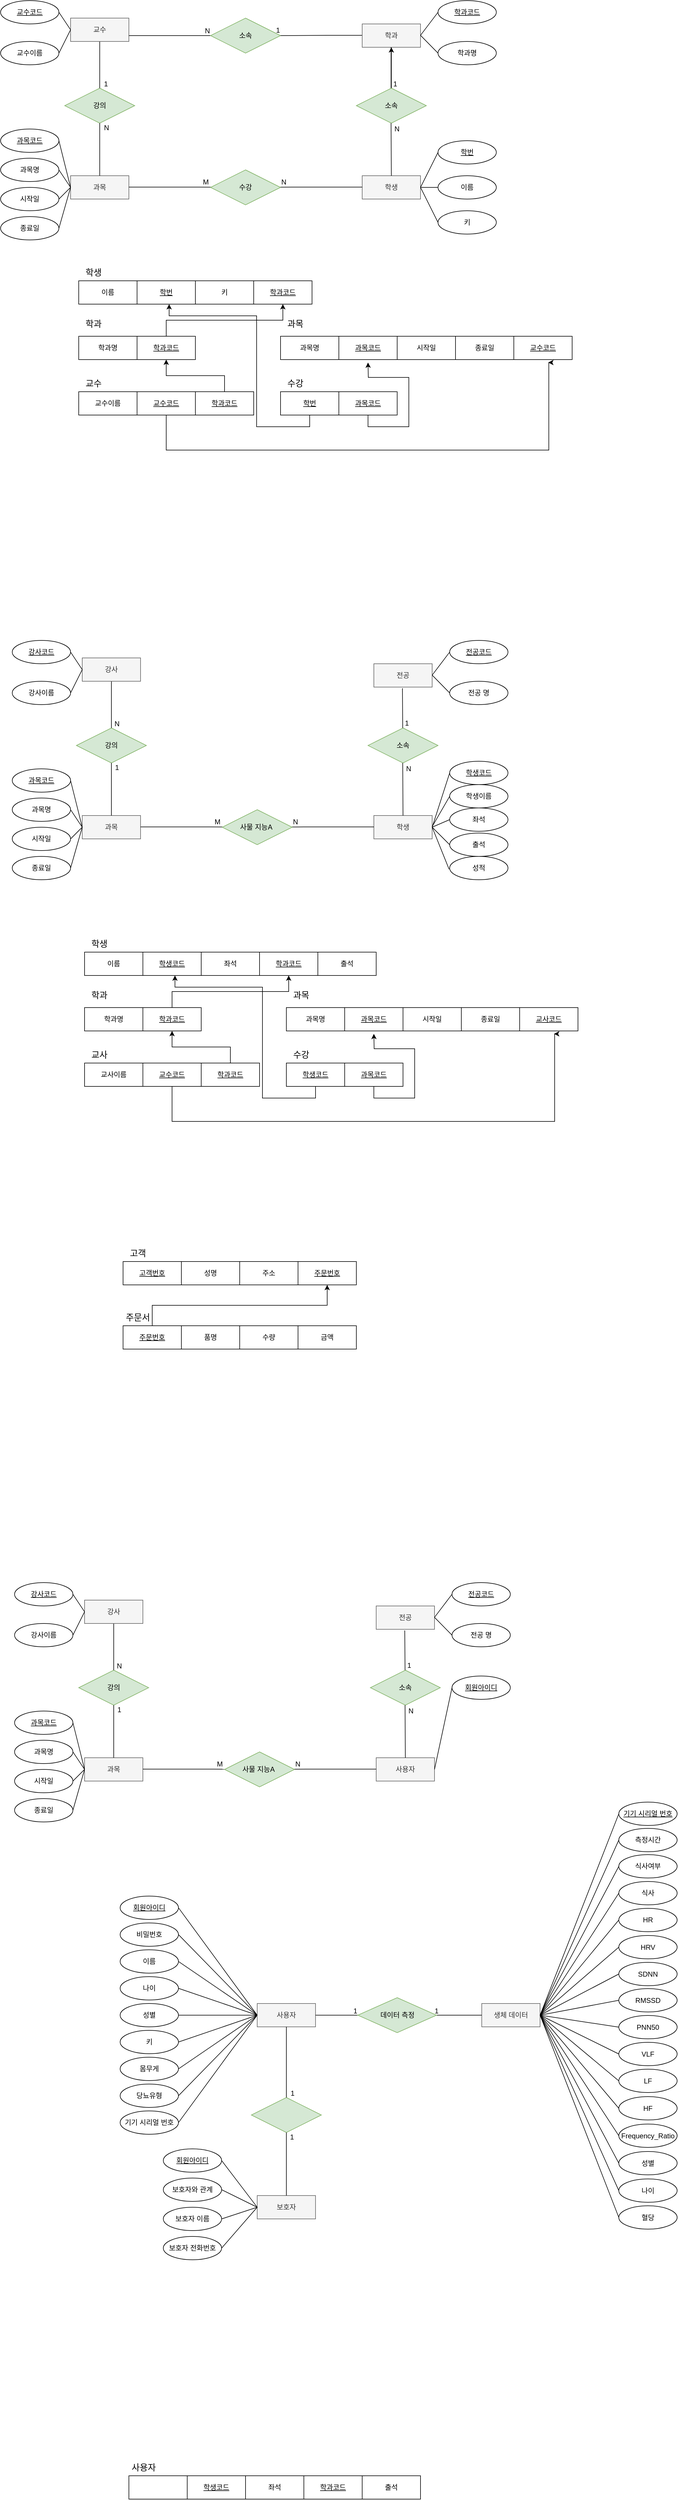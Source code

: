 <mxfile version="22.0.8" type="github">
  <diagram name="페이지-1" id="Q9GPWtl4dz6Prq9a7Tfs">
    <mxGraphModel dx="1434" dy="1951" grid="1" gridSize="10" guides="1" tooltips="1" connect="1" arrows="1" fold="1" page="1" pageScale="1" pageWidth="827" pageHeight="1169" math="0" shadow="0">
      <root>
        <mxCell id="0" />
        <mxCell id="1" parent="0" />
        <mxCell id="AGyuReAx4IVv6xOUwFAU-2" value="과목" style="whiteSpace=wrap;html=1;align=center;fillColor=#f5f5f5;fontColor=#333333;strokeColor=#666666;" parent="1" vertex="1">
          <mxGeometry x="181" y="270" width="100" height="40" as="geometry" />
        </mxCell>
        <mxCell id="AGyuReAx4IVv6xOUwFAU-4" value="학생" style="whiteSpace=wrap;html=1;align=center;fillColor=#f5f5f5;fontColor=#333333;strokeColor=#666666;" parent="1" vertex="1">
          <mxGeometry x="681" y="270" width="100" height="40" as="geometry" />
        </mxCell>
        <mxCell id="ryIB05gUjZDWtRrVTaDK-16" value="" style="endArrow=none;html=1;rounded=0;" parent="1" source="AGyuReAx4IVv6xOUwFAU-3" edge="1">
          <mxGeometry relative="1" as="geometry">
            <mxPoint x="401" y="289.5" as="sourcePoint" />
            <mxPoint x="561" y="289.5" as="targetPoint" />
          </mxGeometry>
        </mxCell>
        <mxCell id="ryIB05gUjZDWtRrVTaDK-18" value="N" style="resizable=0;html=1;whiteSpace=wrap;align=right;verticalAlign=bottom;" parent="ryIB05gUjZDWtRrVTaDK-16" connectable="0" vertex="1">
          <mxGeometry x="1" relative="1" as="geometry">
            <mxPoint x="-8" as="offset" />
          </mxGeometry>
        </mxCell>
        <mxCell id="ryIB05gUjZDWtRrVTaDK-19" value="" style="endArrow=none;html=1;rounded=0;" parent="1" target="AGyuReAx4IVv6xOUwFAU-3" edge="1">
          <mxGeometry relative="1" as="geometry">
            <mxPoint x="401" y="289.5" as="sourcePoint" />
            <mxPoint x="561" y="289.5" as="targetPoint" />
          </mxGeometry>
        </mxCell>
        <mxCell id="ryIB05gUjZDWtRrVTaDK-20" value="M" style="resizable=0;html=1;whiteSpace=wrap;align=left;verticalAlign=bottom;" parent="ryIB05gUjZDWtRrVTaDK-19" connectable="0" vertex="1">
          <mxGeometry x="-1" relative="1" as="geometry">
            <mxPoint x="5" as="offset" />
          </mxGeometry>
        </mxCell>
        <mxCell id="AGyuReAx4IVv6xOUwFAU-3" value="수강" style="shape=rhombus;perimeter=rhombusPerimeter;whiteSpace=wrap;html=1;align=center;fillColor=#d5e8d4;strokeColor=#82b366;" parent="1" vertex="1">
          <mxGeometry x="421" y="260" width="120" height="60" as="geometry" />
        </mxCell>
        <mxCell id="ryIB05gUjZDWtRrVTaDK-22" value="" style="endArrow=none;html=1;rounded=0;" parent="1" edge="1">
          <mxGeometry relative="1" as="geometry">
            <mxPoint x="561" y="289.5" as="sourcePoint" />
            <mxPoint x="681" y="289.5" as="targetPoint" />
          </mxGeometry>
        </mxCell>
        <mxCell id="ryIB05gUjZDWtRrVTaDK-23" value="" style="endArrow=none;html=1;rounded=0;" parent="1" edge="1">
          <mxGeometry relative="1" as="geometry">
            <mxPoint x="281" y="289.5" as="sourcePoint" />
            <mxPoint x="401" y="289.5" as="targetPoint" />
          </mxGeometry>
        </mxCell>
        <mxCell id="ryIB05gUjZDWtRrVTaDK-24" value="강의" style="shape=rhombus;perimeter=rhombusPerimeter;whiteSpace=wrap;html=1;align=center;fillColor=#d5e8d4;strokeColor=#82b366;" parent="1" vertex="1">
          <mxGeometry x="171" y="120" width="120" height="60" as="geometry" />
        </mxCell>
        <mxCell id="ryIB05gUjZDWtRrVTaDK-25" value="" style="endArrow=none;html=1;rounded=0;exitX=0.5;exitY=0;exitDx=0;exitDy=0;entryX=0.5;entryY=1;entryDx=0;entryDy=0;" parent="1" source="AGyuReAx4IVv6xOUwFAU-2" target="ryIB05gUjZDWtRrVTaDK-24" edge="1">
          <mxGeometry relative="1" as="geometry">
            <mxPoint x="230" y="270" as="sourcePoint" />
            <mxPoint x="231" y="190" as="targetPoint" />
          </mxGeometry>
        </mxCell>
        <mxCell id="ryIB05gUjZDWtRrVTaDK-26" value="N" style="resizable=0;html=1;whiteSpace=wrap;align=right;verticalAlign=bottom;" parent="ryIB05gUjZDWtRrVTaDK-25" connectable="0" vertex="1">
          <mxGeometry x="1" relative="1" as="geometry">
            <mxPoint x="17" y="16" as="offset" />
          </mxGeometry>
        </mxCell>
        <mxCell id="ryIB05gUjZDWtRrVTaDK-27" value="" style="endArrow=none;html=1;rounded=0;entryX=0.5;entryY=0;entryDx=0;entryDy=0;" parent="1" target="ryIB05gUjZDWtRrVTaDK-24" edge="1">
          <mxGeometry relative="1" as="geometry">
            <mxPoint x="231" y="40" as="sourcePoint" />
            <mxPoint x="230.5" y="108" as="targetPoint" />
          </mxGeometry>
        </mxCell>
        <mxCell id="ryIB05gUjZDWtRrVTaDK-28" value="1" style="resizable=0;html=1;whiteSpace=wrap;align=right;verticalAlign=bottom;" parent="ryIB05gUjZDWtRrVTaDK-27" connectable="0" vertex="1">
          <mxGeometry x="1" relative="1" as="geometry">
            <mxPoint x="15" y="1" as="offset" />
          </mxGeometry>
        </mxCell>
        <mxCell id="ryIB05gUjZDWtRrVTaDK-29" value="교수" style="whiteSpace=wrap;html=1;align=center;fillColor=#f5f5f5;fontColor=#333333;strokeColor=#666666;" parent="1" vertex="1">
          <mxGeometry x="181" width="100" height="40" as="geometry" />
        </mxCell>
        <mxCell id="ryIB05gUjZDWtRrVTaDK-30" value="" style="endArrow=none;html=1;rounded=0;" parent="1" target="ryIB05gUjZDWtRrVTaDK-32" edge="1">
          <mxGeometry relative="1" as="geometry">
            <mxPoint x="281" y="30" as="sourcePoint" />
            <mxPoint x="411" y="30" as="targetPoint" />
          </mxGeometry>
        </mxCell>
        <mxCell id="ryIB05gUjZDWtRrVTaDK-31" value="N" style="resizable=0;html=1;whiteSpace=wrap;align=right;verticalAlign=bottom;" parent="ryIB05gUjZDWtRrVTaDK-30" connectable="0" vertex="1">
          <mxGeometry x="1" relative="1" as="geometry" />
        </mxCell>
        <mxCell id="ryIB05gUjZDWtRrVTaDK-32" value="소속" style="shape=rhombus;perimeter=rhombusPerimeter;whiteSpace=wrap;html=1;align=center;fillColor=#d5e8d4;strokeColor=#82b366;" parent="1" vertex="1">
          <mxGeometry x="421" width="120" height="60" as="geometry" />
        </mxCell>
        <mxCell id="ryIB05gUjZDWtRrVTaDK-33" value="" style="endArrow=none;html=1;rounded=0;entryX=1;entryY=0.5;entryDx=0;entryDy=0;" parent="1" target="ryIB05gUjZDWtRrVTaDK-32" edge="1">
          <mxGeometry relative="1" as="geometry">
            <mxPoint x="681" y="29.5" as="sourcePoint" />
            <mxPoint x="551" y="29.5" as="targetPoint" />
            <Array as="points">
              <mxPoint x="621" y="29.5" />
            </Array>
          </mxGeometry>
        </mxCell>
        <mxCell id="ryIB05gUjZDWtRrVTaDK-34" value="1" style="resizable=0;html=1;whiteSpace=wrap;align=right;verticalAlign=bottom;" parent="ryIB05gUjZDWtRrVTaDK-33" connectable="0" vertex="1">
          <mxGeometry x="1" relative="1" as="geometry" />
        </mxCell>
        <mxCell id="ryIB05gUjZDWtRrVTaDK-35" value="학과" style="whiteSpace=wrap;html=1;align=center;fillColor=#f5f5f5;fontColor=#333333;strokeColor=#666666;" parent="1" vertex="1">
          <mxGeometry x="681" y="10" width="100" height="40" as="geometry" />
        </mxCell>
        <mxCell id="ryIB05gUjZDWtRrVTaDK-77" value="" style="edgeStyle=orthogonalEdgeStyle;rounded=0;orthogonalLoop=1;jettySize=auto;html=1;" parent="1" source="ryIB05gUjZDWtRrVTaDK-36" target="ryIB05gUjZDWtRrVTaDK-35" edge="1">
          <mxGeometry relative="1" as="geometry" />
        </mxCell>
        <mxCell id="ryIB05gUjZDWtRrVTaDK-36" value="소속" style="shape=rhombus;perimeter=rhombusPerimeter;whiteSpace=wrap;html=1;align=center;fillColor=#d5e8d4;strokeColor=#82b366;" parent="1" vertex="1">
          <mxGeometry x="671" y="120" width="120" height="60" as="geometry" />
        </mxCell>
        <mxCell id="ryIB05gUjZDWtRrVTaDK-37" value="" style="endArrow=none;html=1;rounded=0;" parent="1" edge="1">
          <mxGeometry relative="1" as="geometry">
            <mxPoint x="731" y="270" as="sourcePoint" />
            <mxPoint x="730.5" y="180" as="targetPoint" />
          </mxGeometry>
        </mxCell>
        <mxCell id="ryIB05gUjZDWtRrVTaDK-38" value="N" style="resizable=0;html=1;whiteSpace=wrap;align=right;verticalAlign=bottom;" parent="ryIB05gUjZDWtRrVTaDK-37" connectable="0" vertex="1">
          <mxGeometry x="1" relative="1" as="geometry">
            <mxPoint x="16" y="18" as="offset" />
          </mxGeometry>
        </mxCell>
        <mxCell id="ryIB05gUjZDWtRrVTaDK-42" value="" style="endArrow=none;html=1;rounded=0;" parent="1" edge="1">
          <mxGeometry relative="1" as="geometry">
            <mxPoint x="730.5" y="50" as="sourcePoint" />
            <mxPoint x="730.5" y="120" as="targetPoint" />
          </mxGeometry>
        </mxCell>
        <mxCell id="ryIB05gUjZDWtRrVTaDK-43" value="1" style="resizable=0;html=1;whiteSpace=wrap;align=right;verticalAlign=bottom;" parent="ryIB05gUjZDWtRrVTaDK-42" connectable="0" vertex="1">
          <mxGeometry x="1" relative="1" as="geometry">
            <mxPoint x="12" y="1" as="offset" />
          </mxGeometry>
        </mxCell>
        <mxCell id="ryIB05gUjZDWtRrVTaDK-44" value="교수코드" style="ellipse;whiteSpace=wrap;html=1;align=center;fontStyle=4;" parent="1" vertex="1">
          <mxGeometry x="61" y="-30" width="100" height="40" as="geometry" />
        </mxCell>
        <mxCell id="ryIB05gUjZDWtRrVTaDK-45" value="교수이름" style="ellipse;whiteSpace=wrap;html=1;align=center;" parent="1" vertex="1">
          <mxGeometry x="61" y="40" width="100" height="40" as="geometry" />
        </mxCell>
        <mxCell id="ryIB05gUjZDWtRrVTaDK-48" value="" style="endArrow=none;html=1;rounded=0;entryX=0;entryY=0.5;entryDx=0;entryDy=0;" parent="1" target="ryIB05gUjZDWtRrVTaDK-29" edge="1">
          <mxGeometry relative="1" as="geometry">
            <mxPoint x="161" y="60" as="sourcePoint" />
            <mxPoint x="321" y="60" as="targetPoint" />
          </mxGeometry>
        </mxCell>
        <mxCell id="ryIB05gUjZDWtRrVTaDK-49" value="" style="endArrow=none;html=1;rounded=0;entryX=0;entryY=0.5;entryDx=0;entryDy=0;exitX=1;exitY=0.5;exitDx=0;exitDy=0;" parent="1" source="ryIB05gUjZDWtRrVTaDK-44" target="ryIB05gUjZDWtRrVTaDK-29" edge="1">
          <mxGeometry relative="1" as="geometry">
            <mxPoint x="161" y="10" as="sourcePoint" />
            <mxPoint x="321" y="10" as="targetPoint" />
          </mxGeometry>
        </mxCell>
        <mxCell id="ryIB05gUjZDWtRrVTaDK-50" value="과목코드" style="ellipse;whiteSpace=wrap;html=1;align=center;fontStyle=4;" parent="1" vertex="1">
          <mxGeometry x="61" y="190" width="100" height="40" as="geometry" />
        </mxCell>
        <mxCell id="ryIB05gUjZDWtRrVTaDK-53" value="과목명" style="ellipse;whiteSpace=wrap;html=1;align=center;" parent="1" vertex="1">
          <mxGeometry x="61" y="240" width="100" height="40" as="geometry" />
        </mxCell>
        <mxCell id="ryIB05gUjZDWtRrVTaDK-56" value="종료일" style="ellipse;whiteSpace=wrap;html=1;align=center;" parent="1" vertex="1">
          <mxGeometry x="61" y="340" width="100" height="40" as="geometry" />
        </mxCell>
        <mxCell id="ryIB05gUjZDWtRrVTaDK-57" value="시작일" style="ellipse;whiteSpace=wrap;html=1;align=center;" parent="1" vertex="1">
          <mxGeometry x="61" y="290" width="100" height="40" as="geometry" />
        </mxCell>
        <mxCell id="ryIB05gUjZDWtRrVTaDK-67" value="" style="endArrow=none;html=1;rounded=0;exitX=1;exitY=0.5;exitDx=0;exitDy=0;" parent="1" source="ryIB05gUjZDWtRrVTaDK-50" edge="1">
          <mxGeometry relative="1" as="geometry">
            <mxPoint x="161" y="290" as="sourcePoint" />
            <mxPoint x="181" y="290" as="targetPoint" />
          </mxGeometry>
        </mxCell>
        <mxCell id="ryIB05gUjZDWtRrVTaDK-68" value="" style="endArrow=none;html=1;rounded=0;entryX=0;entryY=0.5;entryDx=0;entryDy=0;exitX=1;exitY=0.5;exitDx=0;exitDy=0;" parent="1" source="ryIB05gUjZDWtRrVTaDK-53" target="AGyuReAx4IVv6xOUwFAU-2" edge="1">
          <mxGeometry relative="1" as="geometry">
            <mxPoint x="161" y="350" as="sourcePoint" />
            <mxPoint x="321" y="350" as="targetPoint" />
            <Array as="points" />
          </mxGeometry>
        </mxCell>
        <mxCell id="ryIB05gUjZDWtRrVTaDK-69" value="" style="endArrow=none;html=1;rounded=0;exitX=1;exitY=0.5;exitDx=0;exitDy=0;" parent="1" source="ryIB05gUjZDWtRrVTaDK-57" edge="1">
          <mxGeometry relative="1" as="geometry">
            <mxPoint x="161" y="404.75" as="sourcePoint" />
            <mxPoint x="181" y="290" as="targetPoint" />
          </mxGeometry>
        </mxCell>
        <mxCell id="ryIB05gUjZDWtRrVTaDK-70" value="" style="endArrow=none;html=1;rounded=0;entryX=0;entryY=0.5;entryDx=0;entryDy=0;exitX=1;exitY=0.5;exitDx=0;exitDy=0;" parent="1" source="ryIB05gUjZDWtRrVTaDK-56" target="AGyuReAx4IVv6xOUwFAU-2" edge="1">
          <mxGeometry relative="1" as="geometry">
            <mxPoint x="171" y="440" as="sourcePoint" />
            <mxPoint x="331" y="440" as="targetPoint" />
          </mxGeometry>
        </mxCell>
        <mxCell id="ryIB05gUjZDWtRrVTaDK-78" value="학과명" style="ellipse;whiteSpace=wrap;html=1;align=center;" parent="1" vertex="1">
          <mxGeometry x="811" y="40" width="100" height="40" as="geometry" />
        </mxCell>
        <mxCell id="ryIB05gUjZDWtRrVTaDK-79" value="학번" style="ellipse;whiteSpace=wrap;html=1;align=center;fontStyle=4;" parent="1" vertex="1">
          <mxGeometry x="811" y="210" width="100" height="40" as="geometry" />
        </mxCell>
        <mxCell id="ryIB05gUjZDWtRrVTaDK-80" value="학과코드" style="ellipse;whiteSpace=wrap;html=1;align=center;fontStyle=4;" parent="1" vertex="1">
          <mxGeometry x="811" y="-30" width="100" height="40" as="geometry" />
        </mxCell>
        <mxCell id="ryIB05gUjZDWtRrVTaDK-81" value="" style="endArrow=none;html=1;rounded=0;entryX=0;entryY=0.5;entryDx=0;entryDy=0;" parent="1" target="ryIB05gUjZDWtRrVTaDK-80" edge="1">
          <mxGeometry relative="1" as="geometry">
            <mxPoint x="781" y="29.5" as="sourcePoint" />
            <mxPoint x="941" y="29.5" as="targetPoint" />
          </mxGeometry>
        </mxCell>
        <mxCell id="ryIB05gUjZDWtRrVTaDK-82" value="" style="endArrow=none;html=1;rounded=0;entryX=0;entryY=0.5;entryDx=0;entryDy=0;" parent="1" target="ryIB05gUjZDWtRrVTaDK-78" edge="1">
          <mxGeometry relative="1" as="geometry">
            <mxPoint x="781" y="29.5" as="sourcePoint" />
            <mxPoint x="941" y="29.5" as="targetPoint" />
          </mxGeometry>
        </mxCell>
        <mxCell id="ryIB05gUjZDWtRrVTaDK-83" value="이름" style="ellipse;whiteSpace=wrap;html=1;align=center;" parent="1" vertex="1">
          <mxGeometry x="811" y="270" width="100" height="40" as="geometry" />
        </mxCell>
        <mxCell id="ryIB05gUjZDWtRrVTaDK-85" value="키" style="ellipse;whiteSpace=wrap;html=1;align=center;" parent="1" vertex="1">
          <mxGeometry x="811" y="330" width="100" height="40" as="geometry" />
        </mxCell>
        <mxCell id="ryIB05gUjZDWtRrVTaDK-86" value="" style="endArrow=none;html=1;rounded=0;entryX=0;entryY=0.5;entryDx=0;entryDy=0;" parent="1" target="ryIB05gUjZDWtRrVTaDK-79" edge="1">
          <mxGeometry relative="1" as="geometry">
            <mxPoint x="781" y="290" as="sourcePoint" />
            <mxPoint x="941" y="290" as="targetPoint" />
          </mxGeometry>
        </mxCell>
        <mxCell id="ryIB05gUjZDWtRrVTaDK-87" value="" style="endArrow=none;html=1;rounded=0;" parent="1" edge="1">
          <mxGeometry relative="1" as="geometry">
            <mxPoint x="781" y="290" as="sourcePoint" />
            <mxPoint x="811" y="290" as="targetPoint" />
          </mxGeometry>
        </mxCell>
        <mxCell id="ryIB05gUjZDWtRrVTaDK-88" value="" style="endArrow=none;html=1;rounded=0;entryX=0;entryY=0.5;entryDx=0;entryDy=0;" parent="1" target="ryIB05gUjZDWtRrVTaDK-85" edge="1">
          <mxGeometry relative="1" as="geometry">
            <mxPoint x="781" y="290" as="sourcePoint" />
            <mxPoint x="941" y="290" as="targetPoint" />
          </mxGeometry>
        </mxCell>
        <mxCell id="ryIB05gUjZDWtRrVTaDK-106" value="이름" style="whiteSpace=wrap;html=1;align=center;" parent="1" vertex="1">
          <mxGeometry x="195" y="450" width="100" height="40" as="geometry" />
        </mxCell>
        <mxCell id="ryIB05gUjZDWtRrVTaDK-107" value="&lt;u&gt;학번&lt;/u&gt;" style="whiteSpace=wrap;html=1;align=center;" parent="1" vertex="1">
          <mxGeometry x="295" y="450" width="100" height="40" as="geometry" />
        </mxCell>
        <mxCell id="ryIB05gUjZDWtRrVTaDK-108" value="키" style="whiteSpace=wrap;html=1;align=center;" parent="1" vertex="1">
          <mxGeometry x="395" y="450" width="100" height="40" as="geometry" />
        </mxCell>
        <mxCell id="ryIB05gUjZDWtRrVTaDK-109" value="&lt;font style=&quot;font-size: 15px;&quot;&gt;학생&lt;/font&gt;" style="text;html=1;align=center;verticalAlign=middle;resizable=0;points=[];autosize=1;strokeColor=none;fillColor=none;" parent="1" vertex="1">
          <mxGeometry x="195" y="420" width="50" height="30" as="geometry" />
        </mxCell>
        <mxCell id="ryIB05gUjZDWtRrVTaDK-111" value="학과명" style="whiteSpace=wrap;html=1;align=center;" parent="1" vertex="1">
          <mxGeometry x="195" y="545" width="100" height="40" as="geometry" />
        </mxCell>
        <mxCell id="ryIB05gUjZDWtRrVTaDK-146" style="edgeStyle=orthogonalEdgeStyle;rounded=0;orthogonalLoop=1;jettySize=auto;html=1;exitX=0.5;exitY=0;exitDx=0;exitDy=0;entryX=0.5;entryY=1;entryDx=0;entryDy=0;" parent="1" source="ryIB05gUjZDWtRrVTaDK-112" target="ryIB05gUjZDWtRrVTaDK-131" edge="1">
          <mxGeometry relative="1" as="geometry" />
        </mxCell>
        <mxCell id="ryIB05gUjZDWtRrVTaDK-112" value="&lt;u&gt;학과코드&lt;/u&gt;" style="whiteSpace=wrap;html=1;align=center;" parent="1" vertex="1">
          <mxGeometry x="295" y="545" width="100" height="40" as="geometry" />
        </mxCell>
        <mxCell id="ryIB05gUjZDWtRrVTaDK-114" value="과목명" style="whiteSpace=wrap;html=1;align=center;" parent="1" vertex="1">
          <mxGeometry x="541" y="545" width="100" height="40" as="geometry" />
        </mxCell>
        <mxCell id="ryIB05gUjZDWtRrVTaDK-115" value="&lt;u&gt;과목코드&lt;/u&gt;" style="whiteSpace=wrap;html=1;align=center;" parent="1" vertex="1">
          <mxGeometry x="641" y="545" width="100" height="40" as="geometry" />
        </mxCell>
        <mxCell id="ryIB05gUjZDWtRrVTaDK-116" value="시작일" style="whiteSpace=wrap;html=1;align=center;" parent="1" vertex="1">
          <mxGeometry x="741" y="545" width="100" height="40" as="geometry" />
        </mxCell>
        <mxCell id="ryIB05gUjZDWtRrVTaDK-117" value="종료일" style="whiteSpace=wrap;html=1;align=center;" parent="1" vertex="1">
          <mxGeometry x="841" y="545" width="100" height="40" as="geometry" />
        </mxCell>
        <mxCell id="ryIB05gUjZDWtRrVTaDK-118" value="&lt;font style=&quot;font-size: 15px;&quot;&gt;학과&lt;/font&gt;" style="text;html=1;align=center;verticalAlign=middle;resizable=0;points=[];autosize=1;strokeColor=none;fillColor=none;" parent="1" vertex="1">
          <mxGeometry x="195" y="508" width="50" height="30" as="geometry" />
        </mxCell>
        <mxCell id="ryIB05gUjZDWtRrVTaDK-119" value="&lt;font style=&quot;font-size: 15px;&quot;&gt;과목&lt;/font&gt;" style="text;html=1;align=center;verticalAlign=middle;resizable=0;points=[];autosize=1;strokeColor=none;fillColor=none;" parent="1" vertex="1">
          <mxGeometry x="541" y="508" width="50" height="30" as="geometry" />
        </mxCell>
        <mxCell id="ryIB05gUjZDWtRrVTaDK-120" value="교수이름" style="whiteSpace=wrap;html=1;align=center;" parent="1" vertex="1">
          <mxGeometry x="195" y="640" width="100" height="40" as="geometry" />
        </mxCell>
        <mxCell id="ryIB05gUjZDWtRrVTaDK-151" style="edgeStyle=orthogonalEdgeStyle;rounded=0;orthogonalLoop=1;jettySize=auto;html=1;exitX=0.5;exitY=1;exitDx=0;exitDy=0;" parent="1" source="ryIB05gUjZDWtRrVTaDK-121" edge="1">
          <mxGeometry relative="1" as="geometry">
            <mxPoint x="1000" y="590" as="targetPoint" />
            <Array as="points">
              <mxPoint x="345" y="740" />
              <mxPoint x="1001" y="740" />
            </Array>
          </mxGeometry>
        </mxCell>
        <mxCell id="ryIB05gUjZDWtRrVTaDK-121" value="&lt;u&gt;교수코드&lt;/u&gt;" style="whiteSpace=wrap;html=1;align=center;" parent="1" vertex="1">
          <mxGeometry x="295" y="640" width="100" height="40" as="geometry" />
        </mxCell>
        <mxCell id="ryIB05gUjZDWtRrVTaDK-122" value="&lt;font style=&quot;font-size: 15px;&quot;&gt;교수&lt;/font&gt;" style="text;html=1;align=center;verticalAlign=middle;resizable=0;points=[];autosize=1;strokeColor=none;fillColor=none;" parent="1" vertex="1">
          <mxGeometry x="195" y="610" width="50" height="30" as="geometry" />
        </mxCell>
        <mxCell id="ryIB05gUjZDWtRrVTaDK-152" style="edgeStyle=orthogonalEdgeStyle;rounded=0;orthogonalLoop=1;jettySize=auto;html=1;exitX=0.5;exitY=1;exitDx=0;exitDy=0;" parent="1" source="ryIB05gUjZDWtRrVTaDK-126" edge="1">
          <mxGeometry relative="1" as="geometry">
            <mxPoint x="350" y="490" as="targetPoint" />
            <Array as="points">
              <mxPoint x="591" y="700" />
              <mxPoint x="500" y="700" />
              <mxPoint x="500" y="510" />
              <mxPoint x="350" y="510" />
            </Array>
          </mxGeometry>
        </mxCell>
        <mxCell id="ryIB05gUjZDWtRrVTaDK-126" value="&lt;u&gt;학번&lt;/u&gt;" style="whiteSpace=wrap;html=1;align=center;" parent="1" vertex="1">
          <mxGeometry x="541" y="640" width="100" height="40" as="geometry" />
        </mxCell>
        <mxCell id="ryIB05gUjZDWtRrVTaDK-147" style="edgeStyle=orthogonalEdgeStyle;rounded=0;orthogonalLoop=1;jettySize=auto;html=1;exitX=0.5;exitY=1;exitDx=0;exitDy=0;" parent="1" source="ryIB05gUjZDWtRrVTaDK-127" edge="1">
          <mxGeometry relative="1" as="geometry">
            <mxPoint x="691" y="590" as="targetPoint" />
          </mxGeometry>
        </mxCell>
        <mxCell id="ryIB05gUjZDWtRrVTaDK-127" value="&lt;u&gt;과목코드&lt;/u&gt;" style="whiteSpace=wrap;html=1;align=center;" parent="1" vertex="1">
          <mxGeometry x="641" y="640" width="100" height="40" as="geometry" />
        </mxCell>
        <mxCell id="ryIB05gUjZDWtRrVTaDK-128" value="&lt;span style=&quot;font-size: 15px;&quot;&gt;수강&lt;/span&gt;" style="text;html=1;align=center;verticalAlign=middle;resizable=0;points=[];autosize=1;strokeColor=none;fillColor=none;" parent="1" vertex="1">
          <mxGeometry x="541" y="610" width="50" height="30" as="geometry" />
        </mxCell>
        <mxCell id="ryIB05gUjZDWtRrVTaDK-129" value="&lt;u&gt;교수코드&lt;/u&gt;" style="whiteSpace=wrap;html=1;align=center;" parent="1" vertex="1">
          <mxGeometry x="941" y="545" width="100" height="40" as="geometry" />
        </mxCell>
        <mxCell id="ryIB05gUjZDWtRrVTaDK-150" style="edgeStyle=orthogonalEdgeStyle;rounded=0;orthogonalLoop=1;jettySize=auto;html=1;exitX=0.5;exitY=0;exitDx=0;exitDy=0;entryX=0.5;entryY=1;entryDx=0;entryDy=0;" parent="1" source="ryIB05gUjZDWtRrVTaDK-130" target="ryIB05gUjZDWtRrVTaDK-112" edge="1">
          <mxGeometry relative="1" as="geometry" />
        </mxCell>
        <mxCell id="ryIB05gUjZDWtRrVTaDK-130" value="&lt;u&gt;학과코드&lt;/u&gt;" style="whiteSpace=wrap;html=1;align=center;" parent="1" vertex="1">
          <mxGeometry x="395" y="640" width="100" height="40" as="geometry" />
        </mxCell>
        <mxCell id="ryIB05gUjZDWtRrVTaDK-131" value="&lt;u&gt;학과코드&lt;/u&gt;" style="whiteSpace=wrap;html=1;align=center;" parent="1" vertex="1">
          <mxGeometry x="495" y="450" width="100" height="40" as="geometry" />
        </mxCell>
        <mxCell id="1ppySApteFcxsuwrAwtB-50" value="과목" style="whiteSpace=wrap;html=1;align=center;fillColor=#f5f5f5;fontColor=#333333;strokeColor=#666666;" parent="1" vertex="1">
          <mxGeometry x="201" y="1366" width="100" height="40" as="geometry" />
        </mxCell>
        <mxCell id="1ppySApteFcxsuwrAwtB-51" value="학생" style="whiteSpace=wrap;html=1;align=center;fillColor=#f5f5f5;fontColor=#333333;strokeColor=#666666;" parent="1" vertex="1">
          <mxGeometry x="701" y="1366" width="100" height="40" as="geometry" />
        </mxCell>
        <mxCell id="1ppySApteFcxsuwrAwtB-52" value="" style="endArrow=none;html=1;rounded=0;" parent="1" source="1ppySApteFcxsuwrAwtB-56" edge="1">
          <mxGeometry relative="1" as="geometry">
            <mxPoint x="421" y="1385.5" as="sourcePoint" />
            <mxPoint x="581" y="1385.5" as="targetPoint" />
          </mxGeometry>
        </mxCell>
        <mxCell id="1ppySApteFcxsuwrAwtB-53" value="N" style="resizable=0;html=1;whiteSpace=wrap;align=right;verticalAlign=bottom;" parent="1ppySApteFcxsuwrAwtB-52" connectable="0" vertex="1">
          <mxGeometry x="1" relative="1" as="geometry">
            <mxPoint x="-8" as="offset" />
          </mxGeometry>
        </mxCell>
        <mxCell id="1ppySApteFcxsuwrAwtB-54" value="" style="endArrow=none;html=1;rounded=0;" parent="1" target="1ppySApteFcxsuwrAwtB-56" edge="1">
          <mxGeometry relative="1" as="geometry">
            <mxPoint x="421" y="1385.5" as="sourcePoint" />
            <mxPoint x="581" y="1385.5" as="targetPoint" />
          </mxGeometry>
        </mxCell>
        <mxCell id="1ppySApteFcxsuwrAwtB-55" value="M" style="resizable=0;html=1;whiteSpace=wrap;align=left;verticalAlign=bottom;" parent="1ppySApteFcxsuwrAwtB-54" connectable="0" vertex="1">
          <mxGeometry x="-1" relative="1" as="geometry">
            <mxPoint x="5" as="offset" />
          </mxGeometry>
        </mxCell>
        <mxCell id="1ppySApteFcxsuwrAwtB-56" value="사물 지능A&amp;nbsp;" style="shape=rhombus;perimeter=rhombusPerimeter;whiteSpace=wrap;html=1;align=center;fillColor=#d5e8d4;strokeColor=#82b366;" parent="1" vertex="1">
          <mxGeometry x="441" y="1356" width="120" height="60" as="geometry" />
        </mxCell>
        <mxCell id="1ppySApteFcxsuwrAwtB-57" value="" style="endArrow=none;html=1;rounded=0;" parent="1" edge="1">
          <mxGeometry relative="1" as="geometry">
            <mxPoint x="581" y="1385.5" as="sourcePoint" />
            <mxPoint x="701" y="1385.5" as="targetPoint" />
          </mxGeometry>
        </mxCell>
        <mxCell id="1ppySApteFcxsuwrAwtB-58" value="" style="endArrow=none;html=1;rounded=0;" parent="1" edge="1">
          <mxGeometry relative="1" as="geometry">
            <mxPoint x="301" y="1385.5" as="sourcePoint" />
            <mxPoint x="421" y="1385.5" as="targetPoint" />
          </mxGeometry>
        </mxCell>
        <mxCell id="1ppySApteFcxsuwrAwtB-59" value="강의" style="shape=rhombus;perimeter=rhombusPerimeter;whiteSpace=wrap;html=1;align=center;fillColor=#d5e8d4;strokeColor=#82b366;" parent="1" vertex="1">
          <mxGeometry x="191" y="1216" width="120" height="60" as="geometry" />
        </mxCell>
        <mxCell id="1ppySApteFcxsuwrAwtB-60" value="" style="endArrow=none;html=1;rounded=0;exitX=0.5;exitY=0;exitDx=0;exitDy=0;entryX=0.5;entryY=1;entryDx=0;entryDy=0;" parent="1" source="1ppySApteFcxsuwrAwtB-50" target="1ppySApteFcxsuwrAwtB-59" edge="1">
          <mxGeometry relative="1" as="geometry">
            <mxPoint x="250" y="1366" as="sourcePoint" />
            <mxPoint x="251" y="1286" as="targetPoint" />
          </mxGeometry>
        </mxCell>
        <mxCell id="1ppySApteFcxsuwrAwtB-61" value="1" style="resizable=0;html=1;whiteSpace=wrap;align=right;verticalAlign=bottom;" parent="1ppySApteFcxsuwrAwtB-60" connectable="0" vertex="1">
          <mxGeometry x="1" relative="1" as="geometry">
            <mxPoint x="14" y="16" as="offset" />
          </mxGeometry>
        </mxCell>
        <mxCell id="1ppySApteFcxsuwrAwtB-62" value="" style="endArrow=none;html=1;rounded=0;entryX=0.5;entryY=0;entryDx=0;entryDy=0;" parent="1" target="1ppySApteFcxsuwrAwtB-59" edge="1">
          <mxGeometry relative="1" as="geometry">
            <mxPoint x="251" y="1136" as="sourcePoint" />
            <mxPoint x="250.5" y="1204" as="targetPoint" />
          </mxGeometry>
        </mxCell>
        <mxCell id="1ppySApteFcxsuwrAwtB-63" value="N" style="resizable=0;html=1;whiteSpace=wrap;align=right;verticalAlign=bottom;" parent="1ppySApteFcxsuwrAwtB-62" connectable="0" vertex="1">
          <mxGeometry x="1" relative="1" as="geometry">
            <mxPoint x="15" y="1" as="offset" />
          </mxGeometry>
        </mxCell>
        <mxCell id="1ppySApteFcxsuwrAwtB-64" value="강사" style="whiteSpace=wrap;html=1;align=center;fillColor=#f5f5f5;fontColor=#333333;strokeColor=#666666;" parent="1" vertex="1">
          <mxGeometry x="201" y="1096" width="100" height="40" as="geometry" />
        </mxCell>
        <mxCell id="1ppySApteFcxsuwrAwtB-70" value="전공" style="whiteSpace=wrap;html=1;align=center;fillColor=#f5f5f5;fontColor=#333333;strokeColor=#666666;" parent="1" vertex="1">
          <mxGeometry x="701" y="1106" width="100" height="40" as="geometry" />
        </mxCell>
        <mxCell id="1ppySApteFcxsuwrAwtB-72" value="소속" style="shape=rhombus;perimeter=rhombusPerimeter;whiteSpace=wrap;html=1;align=center;fillColor=#d5e8d4;strokeColor=#82b366;" parent="1" vertex="1">
          <mxGeometry x="691" y="1216" width="120" height="60" as="geometry" />
        </mxCell>
        <mxCell id="1ppySApteFcxsuwrAwtB-73" value="" style="endArrow=none;html=1;rounded=0;" parent="1" edge="1">
          <mxGeometry relative="1" as="geometry">
            <mxPoint x="751" y="1366" as="sourcePoint" />
            <mxPoint x="750.5" y="1276" as="targetPoint" />
          </mxGeometry>
        </mxCell>
        <mxCell id="1ppySApteFcxsuwrAwtB-74" value="N" style="resizable=0;html=1;whiteSpace=wrap;align=right;verticalAlign=bottom;" parent="1ppySApteFcxsuwrAwtB-73" connectable="0" vertex="1">
          <mxGeometry x="1" relative="1" as="geometry">
            <mxPoint x="16" y="18" as="offset" />
          </mxGeometry>
        </mxCell>
        <mxCell id="1ppySApteFcxsuwrAwtB-75" value="" style="endArrow=none;html=1;rounded=0;" parent="1" edge="1">
          <mxGeometry relative="1" as="geometry">
            <mxPoint x="750" y="1148" as="sourcePoint" />
            <mxPoint x="750.5" y="1216" as="targetPoint" />
          </mxGeometry>
        </mxCell>
        <mxCell id="1ppySApteFcxsuwrAwtB-76" value="1" style="resizable=0;html=1;whiteSpace=wrap;align=right;verticalAlign=bottom;" parent="1ppySApteFcxsuwrAwtB-75" connectable="0" vertex="1">
          <mxGeometry x="1" relative="1" as="geometry">
            <mxPoint x="12" y="1" as="offset" />
          </mxGeometry>
        </mxCell>
        <mxCell id="1ppySApteFcxsuwrAwtB-77" value="강사코드" style="ellipse;whiteSpace=wrap;html=1;align=center;fontStyle=4;" parent="1" vertex="1">
          <mxGeometry x="81" y="1066" width="100" height="40" as="geometry" />
        </mxCell>
        <mxCell id="1ppySApteFcxsuwrAwtB-78" value="강사이름" style="ellipse;whiteSpace=wrap;html=1;align=center;" parent="1" vertex="1">
          <mxGeometry x="81" y="1136" width="100" height="40" as="geometry" />
        </mxCell>
        <mxCell id="1ppySApteFcxsuwrAwtB-79" value="" style="endArrow=none;html=1;rounded=0;entryX=0;entryY=0.5;entryDx=0;entryDy=0;" parent="1" target="1ppySApteFcxsuwrAwtB-64" edge="1">
          <mxGeometry relative="1" as="geometry">
            <mxPoint x="181" y="1156" as="sourcePoint" />
            <mxPoint x="341" y="1156" as="targetPoint" />
          </mxGeometry>
        </mxCell>
        <mxCell id="1ppySApteFcxsuwrAwtB-80" value="" style="endArrow=none;html=1;rounded=0;entryX=0;entryY=0.5;entryDx=0;entryDy=0;exitX=1;exitY=0.5;exitDx=0;exitDy=0;" parent="1" source="1ppySApteFcxsuwrAwtB-77" target="1ppySApteFcxsuwrAwtB-64" edge="1">
          <mxGeometry relative="1" as="geometry">
            <mxPoint x="181" y="1106" as="sourcePoint" />
            <mxPoint x="341" y="1106" as="targetPoint" />
          </mxGeometry>
        </mxCell>
        <mxCell id="1ppySApteFcxsuwrAwtB-81" value="과목코드" style="ellipse;whiteSpace=wrap;html=1;align=center;fontStyle=4;" parent="1" vertex="1">
          <mxGeometry x="81" y="1286" width="100" height="40" as="geometry" />
        </mxCell>
        <mxCell id="1ppySApteFcxsuwrAwtB-82" value="과목명" style="ellipse;whiteSpace=wrap;html=1;align=center;" parent="1" vertex="1">
          <mxGeometry x="81" y="1336" width="100" height="40" as="geometry" />
        </mxCell>
        <mxCell id="1ppySApteFcxsuwrAwtB-83" value="종료일" style="ellipse;whiteSpace=wrap;html=1;align=center;" parent="1" vertex="1">
          <mxGeometry x="81" y="1436" width="100" height="40" as="geometry" />
        </mxCell>
        <mxCell id="1ppySApteFcxsuwrAwtB-84" value="시작일" style="ellipse;whiteSpace=wrap;html=1;align=center;" parent="1" vertex="1">
          <mxGeometry x="81" y="1386" width="100" height="40" as="geometry" />
        </mxCell>
        <mxCell id="1ppySApteFcxsuwrAwtB-85" value="" style="endArrow=none;html=1;rounded=0;exitX=1;exitY=0.5;exitDx=0;exitDy=0;" parent="1" source="1ppySApteFcxsuwrAwtB-81" edge="1">
          <mxGeometry relative="1" as="geometry">
            <mxPoint x="181" y="1386" as="sourcePoint" />
            <mxPoint x="201" y="1386" as="targetPoint" />
          </mxGeometry>
        </mxCell>
        <mxCell id="1ppySApteFcxsuwrAwtB-86" value="" style="endArrow=none;html=1;rounded=0;entryX=0;entryY=0.5;entryDx=0;entryDy=0;exitX=1;exitY=0.5;exitDx=0;exitDy=0;" parent="1" source="1ppySApteFcxsuwrAwtB-82" target="1ppySApteFcxsuwrAwtB-50" edge="1">
          <mxGeometry relative="1" as="geometry">
            <mxPoint x="181" y="1446" as="sourcePoint" />
            <mxPoint x="341" y="1446" as="targetPoint" />
            <Array as="points" />
          </mxGeometry>
        </mxCell>
        <mxCell id="1ppySApteFcxsuwrAwtB-87" value="" style="endArrow=none;html=1;rounded=0;exitX=1;exitY=0.5;exitDx=0;exitDy=0;" parent="1" source="1ppySApteFcxsuwrAwtB-84" edge="1">
          <mxGeometry relative="1" as="geometry">
            <mxPoint x="181" y="1500.75" as="sourcePoint" />
            <mxPoint x="201" y="1386" as="targetPoint" />
          </mxGeometry>
        </mxCell>
        <mxCell id="1ppySApteFcxsuwrAwtB-88" value="" style="endArrow=none;html=1;rounded=0;entryX=0;entryY=0.5;entryDx=0;entryDy=0;exitX=1;exitY=0.5;exitDx=0;exitDy=0;" parent="1" source="1ppySApteFcxsuwrAwtB-83" target="1ppySApteFcxsuwrAwtB-50" edge="1">
          <mxGeometry relative="1" as="geometry">
            <mxPoint x="191" y="1536" as="sourcePoint" />
            <mxPoint x="351" y="1536" as="targetPoint" />
          </mxGeometry>
        </mxCell>
        <mxCell id="1ppySApteFcxsuwrAwtB-89" value="전공 명" style="ellipse;whiteSpace=wrap;html=1;align=center;" parent="1" vertex="1">
          <mxGeometry x="831" y="1136" width="100" height="40" as="geometry" />
        </mxCell>
        <mxCell id="1ppySApteFcxsuwrAwtB-90" value="학생코드" style="ellipse;whiteSpace=wrap;html=1;align=center;fontStyle=4;" parent="1" vertex="1">
          <mxGeometry x="831" y="1273" width="100" height="40" as="geometry" />
        </mxCell>
        <mxCell id="1ppySApteFcxsuwrAwtB-91" value="전공코드" style="ellipse;whiteSpace=wrap;html=1;align=center;fontStyle=4;" parent="1" vertex="1">
          <mxGeometry x="831" y="1066" width="100" height="40" as="geometry" />
        </mxCell>
        <mxCell id="1ppySApteFcxsuwrAwtB-92" value="" style="endArrow=none;html=1;rounded=0;entryX=0;entryY=0.5;entryDx=0;entryDy=0;" parent="1" target="1ppySApteFcxsuwrAwtB-91" edge="1">
          <mxGeometry relative="1" as="geometry">
            <mxPoint x="801" y="1125.5" as="sourcePoint" />
            <mxPoint x="961" y="1125.5" as="targetPoint" />
          </mxGeometry>
        </mxCell>
        <mxCell id="1ppySApteFcxsuwrAwtB-93" value="" style="endArrow=none;html=1;rounded=0;entryX=0;entryY=0.5;entryDx=0;entryDy=0;" parent="1" target="1ppySApteFcxsuwrAwtB-89" edge="1">
          <mxGeometry relative="1" as="geometry">
            <mxPoint x="801" y="1125.5" as="sourcePoint" />
            <mxPoint x="961" y="1125.5" as="targetPoint" />
          </mxGeometry>
        </mxCell>
        <mxCell id="1ppySApteFcxsuwrAwtB-94" value="학생이름" style="ellipse;whiteSpace=wrap;html=1;align=center;" parent="1" vertex="1">
          <mxGeometry x="831" y="1313" width="100" height="40" as="geometry" />
        </mxCell>
        <mxCell id="1ppySApteFcxsuwrAwtB-95" value="좌석" style="ellipse;whiteSpace=wrap;html=1;align=center;" parent="1" vertex="1">
          <mxGeometry x="831" y="1353" width="100" height="40" as="geometry" />
        </mxCell>
        <mxCell id="1ppySApteFcxsuwrAwtB-96" value="" style="endArrow=none;html=1;rounded=0;entryX=0;entryY=0.5;entryDx=0;entryDy=0;" parent="1" target="1ppySApteFcxsuwrAwtB-90" edge="1">
          <mxGeometry relative="1" as="geometry">
            <mxPoint x="801" y="1386" as="sourcePoint" />
            <mxPoint x="961" y="1386" as="targetPoint" />
          </mxGeometry>
        </mxCell>
        <mxCell id="1ppySApteFcxsuwrAwtB-97" value="" style="endArrow=none;html=1;rounded=0;entryX=0;entryY=0.5;entryDx=0;entryDy=0;" parent="1" target="1ppySApteFcxsuwrAwtB-95" edge="1">
          <mxGeometry relative="1" as="geometry">
            <mxPoint x="801" y="1386" as="sourcePoint" />
            <mxPoint x="831" y="1386" as="targetPoint" />
          </mxGeometry>
        </mxCell>
        <mxCell id="1ppySApteFcxsuwrAwtB-101" value="" style="endArrow=none;html=1;rounded=0;entryX=0;entryY=0.5;entryDx=0;entryDy=0;" parent="1" target="1ppySApteFcxsuwrAwtB-94" edge="1">
          <mxGeometry relative="1" as="geometry">
            <mxPoint x="801" y="1385" as="sourcePoint" />
            <mxPoint x="961" y="1385" as="targetPoint" />
          </mxGeometry>
        </mxCell>
        <mxCell id="1ppySApteFcxsuwrAwtB-102" value="출석" style="ellipse;whiteSpace=wrap;html=1;align=center;" parent="1" vertex="1">
          <mxGeometry x="831" y="1396" width="100" height="40" as="geometry" />
        </mxCell>
        <mxCell id="1ppySApteFcxsuwrAwtB-103" value="성적" style="ellipse;whiteSpace=wrap;html=1;align=center;" parent="1" vertex="1">
          <mxGeometry x="831" y="1436" width="100" height="40" as="geometry" />
        </mxCell>
        <mxCell id="1ppySApteFcxsuwrAwtB-104" value="" style="endArrow=none;html=1;rounded=0;entryX=0;entryY=0.5;entryDx=0;entryDy=0;exitX=1;exitY=0.5;exitDx=0;exitDy=0;" parent="1" source="1ppySApteFcxsuwrAwtB-51" target="1ppySApteFcxsuwrAwtB-102" edge="1">
          <mxGeometry relative="1" as="geometry">
            <mxPoint x="811" y="1396" as="sourcePoint" />
            <mxPoint x="841" y="1383" as="targetPoint" />
          </mxGeometry>
        </mxCell>
        <mxCell id="1ppySApteFcxsuwrAwtB-105" value="" style="endArrow=none;html=1;rounded=0;exitX=1;exitY=0.5;exitDx=0;exitDy=0;" parent="1" source="1ppySApteFcxsuwrAwtB-51" edge="1">
          <mxGeometry relative="1" as="geometry">
            <mxPoint x="821" y="1406" as="sourcePoint" />
            <mxPoint x="830" y="1458" as="targetPoint" />
          </mxGeometry>
        </mxCell>
        <mxCell id="1ppySApteFcxsuwrAwtB-111" value="이름" style="whiteSpace=wrap;html=1;align=center;" parent="1" vertex="1">
          <mxGeometry x="205" y="1600" width="100" height="40" as="geometry" />
        </mxCell>
        <mxCell id="1ppySApteFcxsuwrAwtB-112" value="&lt;u&gt;학생코드&lt;/u&gt;" style="whiteSpace=wrap;html=1;align=center;" parent="1" vertex="1">
          <mxGeometry x="305" y="1600" width="100" height="40" as="geometry" />
        </mxCell>
        <mxCell id="1ppySApteFcxsuwrAwtB-113" value="좌석" style="whiteSpace=wrap;html=1;align=center;" parent="1" vertex="1">
          <mxGeometry x="405" y="1600" width="100" height="40" as="geometry" />
        </mxCell>
        <mxCell id="1ppySApteFcxsuwrAwtB-114" value="&lt;font style=&quot;font-size: 15px;&quot;&gt;학생&lt;/font&gt;" style="text;html=1;align=center;verticalAlign=middle;resizable=0;points=[];autosize=1;strokeColor=none;fillColor=none;" parent="1" vertex="1">
          <mxGeometry x="205" y="1570" width="50" height="30" as="geometry" />
        </mxCell>
        <mxCell id="1ppySApteFcxsuwrAwtB-115" value="학과명" style="whiteSpace=wrap;html=1;align=center;" parent="1" vertex="1">
          <mxGeometry x="205" y="1695" width="100" height="40" as="geometry" />
        </mxCell>
        <mxCell id="1ppySApteFcxsuwrAwtB-116" style="edgeStyle=orthogonalEdgeStyle;rounded=0;orthogonalLoop=1;jettySize=auto;html=1;exitX=0.5;exitY=0;exitDx=0;exitDy=0;entryX=0.5;entryY=1;entryDx=0;entryDy=0;" parent="1" source="1ppySApteFcxsuwrAwtB-117" target="1ppySApteFcxsuwrAwtB-136" edge="1">
          <mxGeometry relative="1" as="geometry" />
        </mxCell>
        <mxCell id="1ppySApteFcxsuwrAwtB-117" value="&lt;u&gt;학과코드&lt;/u&gt;" style="whiteSpace=wrap;html=1;align=center;" parent="1" vertex="1">
          <mxGeometry x="305" y="1695" width="100" height="40" as="geometry" />
        </mxCell>
        <mxCell id="1ppySApteFcxsuwrAwtB-118" value="과목명" style="whiteSpace=wrap;html=1;align=center;" parent="1" vertex="1">
          <mxGeometry x="551" y="1695" width="100" height="40" as="geometry" />
        </mxCell>
        <mxCell id="1ppySApteFcxsuwrAwtB-119" value="&lt;u&gt;과목코드&lt;/u&gt;" style="whiteSpace=wrap;html=1;align=center;" parent="1" vertex="1">
          <mxGeometry x="651" y="1695" width="100" height="40" as="geometry" />
        </mxCell>
        <mxCell id="1ppySApteFcxsuwrAwtB-120" value="시작일" style="whiteSpace=wrap;html=1;align=center;" parent="1" vertex="1">
          <mxGeometry x="751" y="1695" width="100" height="40" as="geometry" />
        </mxCell>
        <mxCell id="1ppySApteFcxsuwrAwtB-121" value="종료일" style="whiteSpace=wrap;html=1;align=center;" parent="1" vertex="1">
          <mxGeometry x="851" y="1695" width="100" height="40" as="geometry" />
        </mxCell>
        <mxCell id="1ppySApteFcxsuwrAwtB-122" value="&lt;font style=&quot;font-size: 15px;&quot;&gt;학과&lt;/font&gt;" style="text;html=1;align=center;verticalAlign=middle;resizable=0;points=[];autosize=1;strokeColor=none;fillColor=none;" parent="1" vertex="1">
          <mxGeometry x="205" y="1658" width="50" height="30" as="geometry" />
        </mxCell>
        <mxCell id="1ppySApteFcxsuwrAwtB-123" value="&lt;font style=&quot;font-size: 15px;&quot;&gt;과목&lt;/font&gt;" style="text;html=1;align=center;verticalAlign=middle;resizable=0;points=[];autosize=1;strokeColor=none;fillColor=none;" parent="1" vertex="1">
          <mxGeometry x="551" y="1658" width="50" height="30" as="geometry" />
        </mxCell>
        <mxCell id="1ppySApteFcxsuwrAwtB-124" value="교사이름" style="whiteSpace=wrap;html=1;align=center;" parent="1" vertex="1">
          <mxGeometry x="205" y="1790" width="100" height="40" as="geometry" />
        </mxCell>
        <mxCell id="1ppySApteFcxsuwrAwtB-125" style="edgeStyle=orthogonalEdgeStyle;rounded=0;orthogonalLoop=1;jettySize=auto;html=1;exitX=0.5;exitY=1;exitDx=0;exitDy=0;" parent="1" source="1ppySApteFcxsuwrAwtB-126" edge="1">
          <mxGeometry relative="1" as="geometry">
            <mxPoint x="1010" y="1740" as="targetPoint" />
            <Array as="points">
              <mxPoint x="355" y="1890" />
              <mxPoint x="1011" y="1890" />
            </Array>
          </mxGeometry>
        </mxCell>
        <mxCell id="1ppySApteFcxsuwrAwtB-126" value="&lt;u&gt;교수코드&lt;/u&gt;" style="whiteSpace=wrap;html=1;align=center;" parent="1" vertex="1">
          <mxGeometry x="305" y="1790" width="100" height="40" as="geometry" />
        </mxCell>
        <mxCell id="1ppySApteFcxsuwrAwtB-127" value="&lt;font style=&quot;font-size: 15px;&quot;&gt;교사&lt;/font&gt;" style="text;html=1;align=center;verticalAlign=middle;resizable=0;points=[];autosize=1;strokeColor=none;fillColor=none;" parent="1" vertex="1">
          <mxGeometry x="205" y="1760" width="50" height="30" as="geometry" />
        </mxCell>
        <mxCell id="1ppySApteFcxsuwrAwtB-128" style="edgeStyle=orthogonalEdgeStyle;rounded=0;orthogonalLoop=1;jettySize=auto;html=1;exitX=0.5;exitY=1;exitDx=0;exitDy=0;" parent="1" source="1ppySApteFcxsuwrAwtB-129" edge="1">
          <mxGeometry relative="1" as="geometry">
            <mxPoint x="360" y="1640" as="targetPoint" />
            <Array as="points">
              <mxPoint x="601" y="1850" />
              <mxPoint x="510" y="1850" />
              <mxPoint x="510" y="1660" />
              <mxPoint x="360" y="1660" />
            </Array>
          </mxGeometry>
        </mxCell>
        <mxCell id="1ppySApteFcxsuwrAwtB-129" value="&lt;u&gt;학생코드&lt;/u&gt;" style="whiteSpace=wrap;html=1;align=center;" parent="1" vertex="1">
          <mxGeometry x="551" y="1790" width="100" height="40" as="geometry" />
        </mxCell>
        <mxCell id="1ppySApteFcxsuwrAwtB-130" style="edgeStyle=orthogonalEdgeStyle;rounded=0;orthogonalLoop=1;jettySize=auto;html=1;exitX=0.5;exitY=1;exitDx=0;exitDy=0;" parent="1" source="1ppySApteFcxsuwrAwtB-131" edge="1">
          <mxGeometry relative="1" as="geometry">
            <mxPoint x="701" y="1740" as="targetPoint" />
          </mxGeometry>
        </mxCell>
        <mxCell id="1ppySApteFcxsuwrAwtB-131" value="&lt;u&gt;과목코드&lt;/u&gt;" style="whiteSpace=wrap;html=1;align=center;" parent="1" vertex="1">
          <mxGeometry x="651" y="1790" width="100" height="40" as="geometry" />
        </mxCell>
        <mxCell id="1ppySApteFcxsuwrAwtB-132" value="&lt;span style=&quot;font-size: 15px;&quot;&gt;수강&lt;/span&gt;" style="text;html=1;align=center;verticalAlign=middle;resizable=0;points=[];autosize=1;strokeColor=none;fillColor=none;" parent="1" vertex="1">
          <mxGeometry x="551" y="1760" width="50" height="30" as="geometry" />
        </mxCell>
        <mxCell id="1ppySApteFcxsuwrAwtB-133" value="&lt;u&gt;교사코드&lt;/u&gt;" style="whiteSpace=wrap;html=1;align=center;" parent="1" vertex="1">
          <mxGeometry x="951" y="1695" width="100" height="40" as="geometry" />
        </mxCell>
        <mxCell id="1ppySApteFcxsuwrAwtB-134" style="edgeStyle=orthogonalEdgeStyle;rounded=0;orthogonalLoop=1;jettySize=auto;html=1;exitX=0.5;exitY=0;exitDx=0;exitDy=0;entryX=0.5;entryY=1;entryDx=0;entryDy=0;" parent="1" source="1ppySApteFcxsuwrAwtB-135" target="1ppySApteFcxsuwrAwtB-117" edge="1">
          <mxGeometry relative="1" as="geometry" />
        </mxCell>
        <mxCell id="1ppySApteFcxsuwrAwtB-135" value="&lt;u&gt;학과코드&lt;/u&gt;" style="whiteSpace=wrap;html=1;align=center;" parent="1" vertex="1">
          <mxGeometry x="405" y="1790" width="100" height="40" as="geometry" />
        </mxCell>
        <mxCell id="1ppySApteFcxsuwrAwtB-136" value="&lt;u&gt;학과코드&lt;/u&gt;" style="whiteSpace=wrap;html=1;align=center;" parent="1" vertex="1">
          <mxGeometry x="505" y="1600" width="100" height="40" as="geometry" />
        </mxCell>
        <mxCell id="1ppySApteFcxsuwrAwtB-137" value="출석" style="whiteSpace=wrap;html=1;align=center;" parent="1" vertex="1">
          <mxGeometry x="605" y="1600" width="100" height="40" as="geometry" />
        </mxCell>
        <mxCell id="me-zzTVEZXQxd7xdhl99-1" value="성명" style="whiteSpace=wrap;html=1;align=center;" parent="1" vertex="1">
          <mxGeometry x="371" y="2130" width="100" height="40" as="geometry" />
        </mxCell>
        <mxCell id="me-zzTVEZXQxd7xdhl99-2" value="주소" style="whiteSpace=wrap;html=1;align=center;" parent="1" vertex="1">
          <mxGeometry x="471" y="2130" width="100" height="40" as="geometry" />
        </mxCell>
        <mxCell id="me-zzTVEZXQxd7xdhl99-4" value="&lt;span style=&quot;font-size: 15px;&quot;&gt;고객&lt;/span&gt;" style="text;html=1;align=center;verticalAlign=middle;resizable=0;points=[];autosize=1;strokeColor=none;fillColor=none;" parent="1" vertex="1">
          <mxGeometry x="271" y="2100" width="50" height="30" as="geometry" />
        </mxCell>
        <mxCell id="me-zzTVEZXQxd7xdhl99-5" value="&lt;u&gt;고객번호&lt;/u&gt;" style="whiteSpace=wrap;html=1;align=center;" parent="1" vertex="1">
          <mxGeometry x="271" y="2130" width="100" height="40" as="geometry" />
        </mxCell>
        <mxCell id="me-zzTVEZXQxd7xdhl99-6" value="품명" style="whiteSpace=wrap;html=1;align=center;" parent="1" vertex="1">
          <mxGeometry x="371" y="2240" width="100" height="40" as="geometry" />
        </mxCell>
        <mxCell id="me-zzTVEZXQxd7xdhl99-7" value="수량" style="whiteSpace=wrap;html=1;align=center;" parent="1" vertex="1">
          <mxGeometry x="471" y="2240" width="100" height="40" as="geometry" />
        </mxCell>
        <mxCell id="me-zzTVEZXQxd7xdhl99-8" value="금액" style="whiteSpace=wrap;html=1;align=center;" parent="1" vertex="1">
          <mxGeometry x="571" y="2240" width="100" height="40" as="geometry" />
        </mxCell>
        <mxCell id="me-zzTVEZXQxd7xdhl99-9" value="&lt;span style=&quot;font-size: 15px;&quot;&gt;주문서&lt;/span&gt;" style="text;html=1;align=center;verticalAlign=middle;resizable=0;points=[];autosize=1;strokeColor=none;fillColor=none;" parent="1" vertex="1">
          <mxGeometry x="261" y="2210" width="70" height="30" as="geometry" />
        </mxCell>
        <mxCell id="me-zzTVEZXQxd7xdhl99-12" style="edgeStyle=orthogonalEdgeStyle;rounded=0;orthogonalLoop=1;jettySize=auto;html=1;exitX=0.5;exitY=0;exitDx=0;exitDy=0;entryX=0.5;entryY=1;entryDx=0;entryDy=0;" parent="1" source="me-zzTVEZXQxd7xdhl99-10" target="me-zzTVEZXQxd7xdhl99-11" edge="1">
          <mxGeometry relative="1" as="geometry" />
        </mxCell>
        <mxCell id="me-zzTVEZXQxd7xdhl99-10" value="&lt;u&gt;주문번호&lt;/u&gt;" style="whiteSpace=wrap;html=1;align=center;" parent="1" vertex="1">
          <mxGeometry x="271" y="2240" width="100" height="40" as="geometry" />
        </mxCell>
        <mxCell id="me-zzTVEZXQxd7xdhl99-11" value="&lt;u&gt;주문번호&lt;/u&gt;" style="whiteSpace=wrap;html=1;align=center;" parent="1" vertex="1">
          <mxGeometry x="571" y="2130" width="100" height="40" as="geometry" />
        </mxCell>
        <mxCell id="Lad_qdYqStw2mXV45Vpa-8" value="" style="whiteSpace=wrap;html=1;align=center;" parent="1" vertex="1">
          <mxGeometry x="281" y="4210" width="100" height="40" as="geometry" />
        </mxCell>
        <mxCell id="Lad_qdYqStw2mXV45Vpa-9" value="&lt;u&gt;학생코드&lt;/u&gt;" style="whiteSpace=wrap;html=1;align=center;" parent="1" vertex="1">
          <mxGeometry x="381" y="4210" width="100" height="40" as="geometry" />
        </mxCell>
        <mxCell id="Lad_qdYqStw2mXV45Vpa-10" value="좌석" style="whiteSpace=wrap;html=1;align=center;" parent="1" vertex="1">
          <mxGeometry x="481" y="4210" width="100" height="40" as="geometry" />
        </mxCell>
        <mxCell id="Lad_qdYqStw2mXV45Vpa-11" value="&lt;font style=&quot;font-size: 15px;&quot;&gt;사용자&lt;/font&gt;" style="text;html=1;align=center;verticalAlign=middle;resizable=0;points=[];autosize=1;strokeColor=none;fillColor=none;" parent="1" vertex="1">
          <mxGeometry x="271" y="4180" width="70" height="30" as="geometry" />
        </mxCell>
        <mxCell id="Lad_qdYqStw2mXV45Vpa-12" value="&lt;u&gt;학과코드&lt;/u&gt;" style="whiteSpace=wrap;html=1;align=center;" parent="1" vertex="1">
          <mxGeometry x="581" y="4210" width="100" height="40" as="geometry" />
        </mxCell>
        <mxCell id="Lad_qdYqStw2mXV45Vpa-13" value="출석" style="whiteSpace=wrap;html=1;align=center;" parent="1" vertex="1">
          <mxGeometry x="681" y="4210" width="100" height="40" as="geometry" />
        </mxCell>
        <mxCell id="KppniZACtA5Ze27jZTz4-1" value="과목" style="whiteSpace=wrap;html=1;align=center;fillColor=#f5f5f5;fontColor=#333333;strokeColor=#666666;" vertex="1" parent="1">
          <mxGeometry x="205" y="2980" width="100" height="40" as="geometry" />
        </mxCell>
        <mxCell id="KppniZACtA5Ze27jZTz4-2" value="사용자" style="whiteSpace=wrap;html=1;align=center;fillColor=#f5f5f5;fontColor=#333333;strokeColor=#666666;" vertex="1" parent="1">
          <mxGeometry x="705" y="2980" width="100" height="40" as="geometry" />
        </mxCell>
        <mxCell id="KppniZACtA5Ze27jZTz4-3" value="" style="endArrow=none;html=1;rounded=0;" edge="1" parent="1" source="KppniZACtA5Ze27jZTz4-7">
          <mxGeometry relative="1" as="geometry">
            <mxPoint x="425" y="2999.5" as="sourcePoint" />
            <mxPoint x="585" y="2999.5" as="targetPoint" />
          </mxGeometry>
        </mxCell>
        <mxCell id="KppniZACtA5Ze27jZTz4-4" value="N" style="resizable=0;html=1;whiteSpace=wrap;align=right;verticalAlign=bottom;" connectable="0" vertex="1" parent="KppniZACtA5Ze27jZTz4-3">
          <mxGeometry x="1" relative="1" as="geometry">
            <mxPoint x="-8" as="offset" />
          </mxGeometry>
        </mxCell>
        <mxCell id="KppniZACtA5Ze27jZTz4-5" value="" style="endArrow=none;html=1;rounded=0;" edge="1" parent="1" target="KppniZACtA5Ze27jZTz4-7">
          <mxGeometry relative="1" as="geometry">
            <mxPoint x="425" y="2999.5" as="sourcePoint" />
            <mxPoint x="585" y="2999.5" as="targetPoint" />
          </mxGeometry>
        </mxCell>
        <mxCell id="KppniZACtA5Ze27jZTz4-6" value="M" style="resizable=0;html=1;whiteSpace=wrap;align=left;verticalAlign=bottom;" connectable="0" vertex="1" parent="KppniZACtA5Ze27jZTz4-5">
          <mxGeometry x="-1" relative="1" as="geometry">
            <mxPoint x="5" as="offset" />
          </mxGeometry>
        </mxCell>
        <mxCell id="KppniZACtA5Ze27jZTz4-7" value="사물 지능A&amp;nbsp;" style="shape=rhombus;perimeter=rhombusPerimeter;whiteSpace=wrap;html=1;align=center;fillColor=#d5e8d4;strokeColor=#82b366;" vertex="1" parent="1">
          <mxGeometry x="445" y="2970" width="120" height="60" as="geometry" />
        </mxCell>
        <mxCell id="KppniZACtA5Ze27jZTz4-8" value="" style="endArrow=none;html=1;rounded=0;" edge="1" parent="1">
          <mxGeometry relative="1" as="geometry">
            <mxPoint x="585" y="2999.5" as="sourcePoint" />
            <mxPoint x="705" y="2999.5" as="targetPoint" />
          </mxGeometry>
        </mxCell>
        <mxCell id="KppniZACtA5Ze27jZTz4-9" value="" style="endArrow=none;html=1;rounded=0;" edge="1" parent="1">
          <mxGeometry relative="1" as="geometry">
            <mxPoint x="305" y="2999.5" as="sourcePoint" />
            <mxPoint x="425" y="2999.5" as="targetPoint" />
          </mxGeometry>
        </mxCell>
        <mxCell id="KppniZACtA5Ze27jZTz4-10" value="강의" style="shape=rhombus;perimeter=rhombusPerimeter;whiteSpace=wrap;html=1;align=center;fillColor=#d5e8d4;strokeColor=#82b366;" vertex="1" parent="1">
          <mxGeometry x="195" y="2830" width="120" height="60" as="geometry" />
        </mxCell>
        <mxCell id="KppniZACtA5Ze27jZTz4-11" value="" style="endArrow=none;html=1;rounded=0;exitX=0.5;exitY=0;exitDx=0;exitDy=0;entryX=0.5;entryY=1;entryDx=0;entryDy=0;" edge="1" parent="1" source="KppniZACtA5Ze27jZTz4-1" target="KppniZACtA5Ze27jZTz4-10">
          <mxGeometry relative="1" as="geometry">
            <mxPoint x="254" y="2980" as="sourcePoint" />
            <mxPoint x="255" y="2900" as="targetPoint" />
          </mxGeometry>
        </mxCell>
        <mxCell id="KppniZACtA5Ze27jZTz4-12" value="1" style="resizable=0;html=1;whiteSpace=wrap;align=right;verticalAlign=bottom;" connectable="0" vertex="1" parent="KppniZACtA5Ze27jZTz4-11">
          <mxGeometry x="1" relative="1" as="geometry">
            <mxPoint x="14" y="16" as="offset" />
          </mxGeometry>
        </mxCell>
        <mxCell id="KppniZACtA5Ze27jZTz4-13" value="" style="endArrow=none;html=1;rounded=0;entryX=0.5;entryY=0;entryDx=0;entryDy=0;" edge="1" parent="1" target="KppniZACtA5Ze27jZTz4-10">
          <mxGeometry relative="1" as="geometry">
            <mxPoint x="255" y="2750" as="sourcePoint" />
            <mxPoint x="254.5" y="2818" as="targetPoint" />
          </mxGeometry>
        </mxCell>
        <mxCell id="KppniZACtA5Ze27jZTz4-14" value="N" style="resizable=0;html=1;whiteSpace=wrap;align=right;verticalAlign=bottom;" connectable="0" vertex="1" parent="KppniZACtA5Ze27jZTz4-13">
          <mxGeometry x="1" relative="1" as="geometry">
            <mxPoint x="15" y="1" as="offset" />
          </mxGeometry>
        </mxCell>
        <mxCell id="KppniZACtA5Ze27jZTz4-15" value="강사" style="whiteSpace=wrap;html=1;align=center;fillColor=#f5f5f5;fontColor=#333333;strokeColor=#666666;" vertex="1" parent="1">
          <mxGeometry x="205" y="2710" width="100" height="40" as="geometry" />
        </mxCell>
        <mxCell id="KppniZACtA5Ze27jZTz4-16" value="전공" style="whiteSpace=wrap;html=1;align=center;fillColor=#f5f5f5;fontColor=#333333;strokeColor=#666666;" vertex="1" parent="1">
          <mxGeometry x="705" y="2720" width="100" height="40" as="geometry" />
        </mxCell>
        <mxCell id="KppniZACtA5Ze27jZTz4-17" value="소속" style="shape=rhombus;perimeter=rhombusPerimeter;whiteSpace=wrap;html=1;align=center;fillColor=#d5e8d4;strokeColor=#82b366;" vertex="1" parent="1">
          <mxGeometry x="695" y="2830" width="120" height="60" as="geometry" />
        </mxCell>
        <mxCell id="KppniZACtA5Ze27jZTz4-18" value="" style="endArrow=none;html=1;rounded=0;" edge="1" parent="1">
          <mxGeometry relative="1" as="geometry">
            <mxPoint x="755" y="2980" as="sourcePoint" />
            <mxPoint x="754.5" y="2890" as="targetPoint" />
          </mxGeometry>
        </mxCell>
        <mxCell id="KppniZACtA5Ze27jZTz4-19" value="N" style="resizable=0;html=1;whiteSpace=wrap;align=right;verticalAlign=bottom;" connectable="0" vertex="1" parent="KppniZACtA5Ze27jZTz4-18">
          <mxGeometry x="1" relative="1" as="geometry">
            <mxPoint x="16" y="18" as="offset" />
          </mxGeometry>
        </mxCell>
        <mxCell id="KppniZACtA5Ze27jZTz4-20" value="" style="endArrow=none;html=1;rounded=0;" edge="1" parent="1">
          <mxGeometry relative="1" as="geometry">
            <mxPoint x="754" y="2762" as="sourcePoint" />
            <mxPoint x="754.5" y="2830" as="targetPoint" />
          </mxGeometry>
        </mxCell>
        <mxCell id="KppniZACtA5Ze27jZTz4-21" value="1" style="resizable=0;html=1;whiteSpace=wrap;align=right;verticalAlign=bottom;" connectable="0" vertex="1" parent="KppniZACtA5Ze27jZTz4-20">
          <mxGeometry x="1" relative="1" as="geometry">
            <mxPoint x="12" y="1" as="offset" />
          </mxGeometry>
        </mxCell>
        <mxCell id="KppniZACtA5Ze27jZTz4-22" value="강사코드" style="ellipse;whiteSpace=wrap;html=1;align=center;fontStyle=4;" vertex="1" parent="1">
          <mxGeometry x="85" y="2680" width="100" height="40" as="geometry" />
        </mxCell>
        <mxCell id="KppniZACtA5Ze27jZTz4-23" value="강사이름" style="ellipse;whiteSpace=wrap;html=1;align=center;" vertex="1" parent="1">
          <mxGeometry x="85" y="2750" width="100" height="40" as="geometry" />
        </mxCell>
        <mxCell id="KppniZACtA5Ze27jZTz4-24" value="" style="endArrow=none;html=1;rounded=0;entryX=0;entryY=0.5;entryDx=0;entryDy=0;" edge="1" parent="1" target="KppniZACtA5Ze27jZTz4-15">
          <mxGeometry relative="1" as="geometry">
            <mxPoint x="185" y="2770" as="sourcePoint" />
            <mxPoint x="345" y="2770" as="targetPoint" />
          </mxGeometry>
        </mxCell>
        <mxCell id="KppniZACtA5Ze27jZTz4-25" value="" style="endArrow=none;html=1;rounded=0;entryX=0;entryY=0.5;entryDx=0;entryDy=0;exitX=1;exitY=0.5;exitDx=0;exitDy=0;" edge="1" parent="1" source="KppniZACtA5Ze27jZTz4-22" target="KppniZACtA5Ze27jZTz4-15">
          <mxGeometry relative="1" as="geometry">
            <mxPoint x="185" y="2720" as="sourcePoint" />
            <mxPoint x="345" y="2720" as="targetPoint" />
          </mxGeometry>
        </mxCell>
        <mxCell id="KppniZACtA5Ze27jZTz4-26" value="과목코드" style="ellipse;whiteSpace=wrap;html=1;align=center;fontStyle=4;" vertex="1" parent="1">
          <mxGeometry x="85" y="2900" width="100" height="40" as="geometry" />
        </mxCell>
        <mxCell id="KppniZACtA5Ze27jZTz4-27" value="과목명" style="ellipse;whiteSpace=wrap;html=1;align=center;" vertex="1" parent="1">
          <mxGeometry x="85" y="2950" width="100" height="40" as="geometry" />
        </mxCell>
        <mxCell id="KppniZACtA5Ze27jZTz4-28" value="종료일" style="ellipse;whiteSpace=wrap;html=1;align=center;" vertex="1" parent="1">
          <mxGeometry x="85" y="3050" width="100" height="40" as="geometry" />
        </mxCell>
        <mxCell id="KppniZACtA5Ze27jZTz4-29" value="시작일" style="ellipse;whiteSpace=wrap;html=1;align=center;" vertex="1" parent="1">
          <mxGeometry x="85" y="3000" width="100" height="40" as="geometry" />
        </mxCell>
        <mxCell id="KppniZACtA5Ze27jZTz4-30" value="" style="endArrow=none;html=1;rounded=0;exitX=1;exitY=0.5;exitDx=0;exitDy=0;" edge="1" parent="1" source="KppniZACtA5Ze27jZTz4-26">
          <mxGeometry relative="1" as="geometry">
            <mxPoint x="185" y="3000" as="sourcePoint" />
            <mxPoint x="205" y="3000" as="targetPoint" />
          </mxGeometry>
        </mxCell>
        <mxCell id="KppniZACtA5Ze27jZTz4-31" value="" style="endArrow=none;html=1;rounded=0;entryX=0;entryY=0.5;entryDx=0;entryDy=0;exitX=1;exitY=0.5;exitDx=0;exitDy=0;" edge="1" parent="1" source="KppniZACtA5Ze27jZTz4-27" target="KppniZACtA5Ze27jZTz4-1">
          <mxGeometry relative="1" as="geometry">
            <mxPoint x="185" y="3060" as="sourcePoint" />
            <mxPoint x="345" y="3060" as="targetPoint" />
            <Array as="points" />
          </mxGeometry>
        </mxCell>
        <mxCell id="KppniZACtA5Ze27jZTz4-32" value="" style="endArrow=none;html=1;rounded=0;exitX=1;exitY=0.5;exitDx=0;exitDy=0;" edge="1" parent="1" source="KppniZACtA5Ze27jZTz4-29">
          <mxGeometry relative="1" as="geometry">
            <mxPoint x="185" y="3114.75" as="sourcePoint" />
            <mxPoint x="205" y="3000" as="targetPoint" />
          </mxGeometry>
        </mxCell>
        <mxCell id="KppniZACtA5Ze27jZTz4-33" value="" style="endArrow=none;html=1;rounded=0;entryX=0;entryY=0.5;entryDx=0;entryDy=0;exitX=1;exitY=0.5;exitDx=0;exitDy=0;" edge="1" parent="1" source="KppniZACtA5Ze27jZTz4-28" target="KppniZACtA5Ze27jZTz4-1">
          <mxGeometry relative="1" as="geometry">
            <mxPoint x="195" y="3150" as="sourcePoint" />
            <mxPoint x="355" y="3150" as="targetPoint" />
          </mxGeometry>
        </mxCell>
        <mxCell id="KppniZACtA5Ze27jZTz4-34" value="전공 명" style="ellipse;whiteSpace=wrap;html=1;align=center;" vertex="1" parent="1">
          <mxGeometry x="835" y="2750" width="100" height="40" as="geometry" />
        </mxCell>
        <mxCell id="KppniZACtA5Ze27jZTz4-35" value="회원아이디" style="ellipse;whiteSpace=wrap;html=1;align=center;fontStyle=4;" vertex="1" parent="1">
          <mxGeometry x="835" y="2840" width="100" height="40" as="geometry" />
        </mxCell>
        <mxCell id="KppniZACtA5Ze27jZTz4-36" value="전공코드" style="ellipse;whiteSpace=wrap;html=1;align=center;fontStyle=4;" vertex="1" parent="1">
          <mxGeometry x="835" y="2680" width="100" height="40" as="geometry" />
        </mxCell>
        <mxCell id="KppniZACtA5Ze27jZTz4-37" value="" style="endArrow=none;html=1;rounded=0;entryX=0;entryY=0.5;entryDx=0;entryDy=0;" edge="1" parent="1" target="KppniZACtA5Ze27jZTz4-36">
          <mxGeometry relative="1" as="geometry">
            <mxPoint x="805" y="2739.5" as="sourcePoint" />
            <mxPoint x="965" y="2739.5" as="targetPoint" />
          </mxGeometry>
        </mxCell>
        <mxCell id="KppniZACtA5Ze27jZTz4-38" value="" style="endArrow=none;html=1;rounded=0;entryX=0;entryY=0.5;entryDx=0;entryDy=0;" edge="1" parent="1" target="KppniZACtA5Ze27jZTz4-34">
          <mxGeometry relative="1" as="geometry">
            <mxPoint x="805" y="2739.5" as="sourcePoint" />
            <mxPoint x="965" y="2739.5" as="targetPoint" />
          </mxGeometry>
        </mxCell>
        <mxCell id="KppniZACtA5Ze27jZTz4-39" value="VLF" style="ellipse;whiteSpace=wrap;html=1;align=center;" vertex="1" parent="1">
          <mxGeometry x="1121" y="3467.5" width="100" height="40" as="geometry" />
        </mxCell>
        <mxCell id="KppniZACtA5Ze27jZTz4-40" value="LF" style="ellipse;whiteSpace=wrap;html=1;align=center;" vertex="1" parent="1">
          <mxGeometry x="1121" y="3513.5" width="100" height="40" as="geometry" />
        </mxCell>
        <mxCell id="KppniZACtA5Ze27jZTz4-41" value="" style="endArrow=none;html=1;rounded=0;entryX=0;entryY=0.5;entryDx=0;entryDy=0;" edge="1" parent="1" target="KppniZACtA5Ze27jZTz4-35">
          <mxGeometry relative="1" as="geometry">
            <mxPoint x="805" y="3000" as="sourcePoint" />
            <mxPoint x="965" y="3000" as="targetPoint" />
          </mxGeometry>
        </mxCell>
        <mxCell id="KppniZACtA5Ze27jZTz4-42" value="" style="endArrow=none;html=1;rounded=0;entryX=0;entryY=0.5;entryDx=0;entryDy=0;exitX=1;exitY=0.5;exitDx=0;exitDy=0;" edge="1" parent="1" target="KppniZACtA5Ze27jZTz4-40" source="KppniZACtA5Ze27jZTz4-75">
          <mxGeometry relative="1" as="geometry">
            <mxPoint x="1061" y="3705.5" as="sourcePoint" />
            <mxPoint x="1091" y="3705.5" as="targetPoint" />
          </mxGeometry>
        </mxCell>
        <mxCell id="KppniZACtA5Ze27jZTz4-43" value="" style="endArrow=none;html=1;rounded=0;entryX=0;entryY=0.5;entryDx=0;entryDy=0;exitX=1;exitY=0.5;exitDx=0;exitDy=0;" edge="1" parent="1" target="KppniZACtA5Ze27jZTz4-39" source="KppniZACtA5Ze27jZTz4-75">
          <mxGeometry relative="1" as="geometry">
            <mxPoint x="1061" y="3704.5" as="sourcePoint" />
            <mxPoint x="1221" y="3704.5" as="targetPoint" />
          </mxGeometry>
        </mxCell>
        <mxCell id="KppniZACtA5Ze27jZTz4-44" value="HF" style="ellipse;whiteSpace=wrap;html=1;align=center;" vertex="1" parent="1">
          <mxGeometry x="1121" y="3560.5" width="100" height="40" as="geometry" />
        </mxCell>
        <mxCell id="KppniZACtA5Ze27jZTz4-46" value="" style="endArrow=none;html=1;rounded=0;entryX=0;entryY=0.5;entryDx=0;entryDy=0;exitX=1;exitY=0.5;exitDx=0;exitDy=0;" edge="1" parent="1" source="KppniZACtA5Ze27jZTz4-75" target="KppniZACtA5Ze27jZTz4-44">
          <mxGeometry relative="1" as="geometry">
            <mxPoint x="1061" y="3705.5" as="sourcePoint" />
            <mxPoint x="1101" y="3702.5" as="targetPoint" />
          </mxGeometry>
        </mxCell>
        <mxCell id="KppniZACtA5Ze27jZTz4-48" value="몸무게" style="ellipse;whiteSpace=wrap;html=1;align=center;" vertex="1" parent="1">
          <mxGeometry x="266" y="3493" width="100" height="40" as="geometry" />
        </mxCell>
        <mxCell id="KppniZACtA5Ze27jZTz4-50" value="" style="endArrow=none;html=1;rounded=0;entryX=1;entryY=0.5;entryDx=0;entryDy=0;exitX=0;exitY=0.5;exitDx=0;exitDy=0;" edge="1" parent="1" target="KppniZACtA5Ze27jZTz4-73" source="KppniZACtA5Ze27jZTz4-56">
          <mxGeometry relative="1" as="geometry">
            <mxPoint x="811" y="3178.5" as="sourcePoint" />
            <mxPoint x="405" y="3449" as="targetPoint" />
          </mxGeometry>
        </mxCell>
        <mxCell id="KppniZACtA5Ze27jZTz4-51" value="" style="endArrow=none;html=1;rounded=0;entryX=1;entryY=0.5;entryDx=0;entryDy=0;exitX=0;exitY=0.5;exitDx=0;exitDy=0;" edge="1" parent="1" target="KppniZACtA5Ze27jZTz4-48" source="KppniZACtA5Ze27jZTz4-56">
          <mxGeometry relative="1" as="geometry">
            <mxPoint x="811" y="3178.5" as="sourcePoint" />
            <mxPoint x="971" y="3178.5" as="targetPoint" />
          </mxGeometry>
        </mxCell>
        <mxCell id="KppniZACtA5Ze27jZTz4-52" value="기기 시리얼 번호" style="ellipse;whiteSpace=wrap;html=1;align=center;" vertex="1" parent="1">
          <mxGeometry x="266" y="3585" width="100" height="40" as="geometry" />
        </mxCell>
        <mxCell id="KppniZACtA5Ze27jZTz4-54" value="" style="endArrow=none;html=1;rounded=0;exitX=0;exitY=0.5;exitDx=0;exitDy=0;entryX=1;entryY=0.5;entryDx=0;entryDy=0;" edge="1" parent="1" target="KppniZACtA5Ze27jZTz4-72" source="KppniZACtA5Ze27jZTz4-56">
          <mxGeometry relative="1" as="geometry">
            <mxPoint x="805" y="3298.5" as="sourcePoint" />
            <mxPoint x="410" y="3529" as="targetPoint" />
          </mxGeometry>
        </mxCell>
        <mxCell id="KppniZACtA5Ze27jZTz4-55" value="" style="endArrow=none;html=1;rounded=0;entryX=1;entryY=0.5;entryDx=0;entryDy=0;exitX=0;exitY=0.5;exitDx=0;exitDy=0;" edge="1" parent="1" target="KppniZACtA5Ze27jZTz4-52" source="KppniZACtA5Ze27jZTz4-56">
          <mxGeometry relative="1" as="geometry">
            <mxPoint x="805" y="3298.5" as="sourcePoint" />
            <mxPoint x="965" y="3298.5" as="targetPoint" />
          </mxGeometry>
        </mxCell>
        <mxCell id="KppniZACtA5Ze27jZTz4-56" value="사용자" style="whiteSpace=wrap;html=1;align=center;fillColor=#f5f5f5;fontColor=#333333;strokeColor=#666666;" vertex="1" parent="1">
          <mxGeometry x="501" y="3401" width="100" height="40" as="geometry" />
        </mxCell>
        <mxCell id="KppniZACtA5Ze27jZTz4-61" value="회원아이디" style="ellipse;whiteSpace=wrap;html=1;align=center;fontStyle=4;" vertex="1" parent="1">
          <mxGeometry x="266" y="3217" width="100" height="40" as="geometry" />
        </mxCell>
        <mxCell id="KppniZACtA5Ze27jZTz4-62" value="비밀번호" style="ellipse;whiteSpace=wrap;html=1;align=center;" vertex="1" parent="1">
          <mxGeometry x="266" y="3263" width="100" height="40" as="geometry" />
        </mxCell>
        <mxCell id="KppniZACtA5Ze27jZTz4-63" value="이름" style="ellipse;whiteSpace=wrap;html=1;align=center;" vertex="1" parent="1">
          <mxGeometry x="266" y="3309" width="100" height="40" as="geometry" />
        </mxCell>
        <mxCell id="KppniZACtA5Ze27jZTz4-64" value="" style="endArrow=none;html=1;rounded=0;entryX=1;entryY=0.5;entryDx=0;entryDy=0;exitX=0;exitY=0.5;exitDx=0;exitDy=0;" edge="1" parent="1" target="KppniZACtA5Ze27jZTz4-61" source="KppniZACtA5Ze27jZTz4-56">
          <mxGeometry relative="1" as="geometry">
            <mxPoint x="591" y="3379" as="sourcePoint" />
            <mxPoint x="751" y="3379" as="targetPoint" />
          </mxGeometry>
        </mxCell>
        <mxCell id="KppniZACtA5Ze27jZTz4-65" value="" style="endArrow=none;html=1;rounded=0;entryX=1;entryY=0.5;entryDx=0;entryDy=0;exitX=0;exitY=0.5;exitDx=0;exitDy=0;" edge="1" parent="1" target="KppniZACtA5Ze27jZTz4-63" source="KppniZACtA5Ze27jZTz4-56">
          <mxGeometry relative="1" as="geometry">
            <mxPoint x="490" y="3379" as="sourcePoint" />
            <mxPoint x="621" y="3379" as="targetPoint" />
          </mxGeometry>
        </mxCell>
        <mxCell id="KppniZACtA5Ze27jZTz4-66" value="" style="endArrow=none;html=1;rounded=0;entryX=1;entryY=0.5;entryDx=0;entryDy=0;exitX=0;exitY=0.5;exitDx=0;exitDy=0;" edge="1" parent="1" target="KppniZACtA5Ze27jZTz4-62" source="KppniZACtA5Ze27jZTz4-56">
          <mxGeometry relative="1" as="geometry">
            <mxPoint x="490" y="3379" as="sourcePoint" />
            <mxPoint x="751" y="3378" as="targetPoint" />
          </mxGeometry>
        </mxCell>
        <mxCell id="KppniZACtA5Ze27jZTz4-67" value="나이" style="ellipse;whiteSpace=wrap;html=1;align=center;" vertex="1" parent="1">
          <mxGeometry x="266" y="3355" width="100" height="40" as="geometry" />
        </mxCell>
        <mxCell id="KppniZACtA5Ze27jZTz4-68" value="성별" style="ellipse;whiteSpace=wrap;html=1;align=center;" vertex="1" parent="1">
          <mxGeometry x="266" y="3401" width="100" height="40" as="geometry" />
        </mxCell>
        <mxCell id="KppniZACtA5Ze27jZTz4-69" value="" style="endArrow=none;html=1;rounded=0;entryX=1;entryY=0.5;entryDx=0;entryDy=0;exitX=0;exitY=0.5;exitDx=0;exitDy=0;" edge="1" parent="1" source="KppniZACtA5Ze27jZTz4-56" target="KppniZACtA5Ze27jZTz4-67">
          <mxGeometry relative="1" as="geometry">
            <mxPoint x="490" y="3379" as="sourcePoint" />
            <mxPoint x="631" y="3376" as="targetPoint" />
          </mxGeometry>
        </mxCell>
        <mxCell id="KppniZACtA5Ze27jZTz4-70" value="" style="endArrow=none;html=1;rounded=0;entryX=1;entryY=0.5;entryDx=0;entryDy=0;exitX=0;exitY=0.5;exitDx=0;exitDy=0;" edge="1" parent="1" source="KppniZACtA5Ze27jZTz4-56" target="KppniZACtA5Ze27jZTz4-68">
          <mxGeometry relative="1" as="geometry">
            <mxPoint x="490" y="3379" as="sourcePoint" />
            <mxPoint x="620" y="3451" as="targetPoint" />
          </mxGeometry>
        </mxCell>
        <mxCell id="KppniZACtA5Ze27jZTz4-72" value="당뇨유형" style="ellipse;whiteSpace=wrap;html=1;align=center;" vertex="1" parent="1">
          <mxGeometry x="266" y="3539" width="100" height="40" as="geometry" />
        </mxCell>
        <mxCell id="KppniZACtA5Ze27jZTz4-73" value="키" style="ellipse;whiteSpace=wrap;html=1;align=center;" vertex="1" parent="1">
          <mxGeometry x="266" y="3447" width="100" height="40" as="geometry" />
        </mxCell>
        <mxCell id="KppniZACtA5Ze27jZTz4-75" value="생체 데이터" style="whiteSpace=wrap;html=1;align=center;fillColor=#f5f5f5;fontColor=#333333;strokeColor=#666666;" vertex="1" parent="1">
          <mxGeometry x="886" y="3401" width="100" height="40" as="geometry" />
        </mxCell>
        <mxCell id="KppniZACtA5Ze27jZTz4-80" value="기기 시리얼 번호" style="ellipse;whiteSpace=wrap;html=1;align=center;fontStyle=4;" vertex="1" parent="1">
          <mxGeometry x="1121" y="3056" width="100" height="40" as="geometry" />
        </mxCell>
        <mxCell id="KppniZACtA5Ze27jZTz4-81" value="측정시간" style="ellipse;whiteSpace=wrap;html=1;align=center;" vertex="1" parent="1">
          <mxGeometry x="1121" y="3101" width="100" height="40" as="geometry" />
        </mxCell>
        <mxCell id="KppniZACtA5Ze27jZTz4-82" value="식사여부" style="ellipse;whiteSpace=wrap;html=1;align=center;" vertex="1" parent="1">
          <mxGeometry x="1121" y="3146" width="100" height="40" as="geometry" />
        </mxCell>
        <mxCell id="KppniZACtA5Ze27jZTz4-83" value="" style="endArrow=none;html=1;rounded=0;entryX=0;entryY=0.5;entryDx=0;entryDy=0;exitX=1;exitY=0.5;exitDx=0;exitDy=0;" edge="1" parent="1" target="KppniZACtA5Ze27jZTz4-80" source="KppniZACtA5Ze27jZTz4-75">
          <mxGeometry relative="1" as="geometry">
            <mxPoint x="1061" y="3381" as="sourcePoint" />
            <mxPoint x="1221" y="3381" as="targetPoint" />
          </mxGeometry>
        </mxCell>
        <mxCell id="KppniZACtA5Ze27jZTz4-84" value="" style="endArrow=none;html=1;rounded=0;entryX=0;entryY=0.5;entryDx=0;entryDy=0;exitX=1;exitY=0.5;exitDx=0;exitDy=0;" edge="1" parent="1" target="KppniZACtA5Ze27jZTz4-82" source="KppniZACtA5Ze27jZTz4-75">
          <mxGeometry relative="1" as="geometry">
            <mxPoint x="1061" y="3381" as="sourcePoint" />
            <mxPoint x="1091" y="3381" as="targetPoint" />
          </mxGeometry>
        </mxCell>
        <mxCell id="KppniZACtA5Ze27jZTz4-85" value="" style="endArrow=none;html=1;rounded=0;entryX=0;entryY=0.5;entryDx=0;entryDy=0;exitX=1;exitY=0.5;exitDx=0;exitDy=0;" edge="1" parent="1" target="KppniZACtA5Ze27jZTz4-81" source="KppniZACtA5Ze27jZTz4-75">
          <mxGeometry relative="1" as="geometry">
            <mxPoint x="1061" y="3380" as="sourcePoint" />
            <mxPoint x="1221" y="3380" as="targetPoint" />
          </mxGeometry>
        </mxCell>
        <mxCell id="KppniZACtA5Ze27jZTz4-86" value="식사" style="ellipse;whiteSpace=wrap;html=1;align=center;" vertex="1" parent="1">
          <mxGeometry x="1121" y="3192" width="100" height="40" as="geometry" />
        </mxCell>
        <mxCell id="KppniZACtA5Ze27jZTz4-87" value="HR" style="ellipse;whiteSpace=wrap;html=1;align=center;" vertex="1" parent="1">
          <mxGeometry x="1121" y="3238" width="100" height="40" as="geometry" />
        </mxCell>
        <mxCell id="KppniZACtA5Ze27jZTz4-88" value="" style="endArrow=none;html=1;rounded=0;entryX=0;entryY=0.5;entryDx=0;entryDy=0;exitX=1;exitY=0.5;exitDx=0;exitDy=0;" edge="1" parent="1" source="KppniZACtA5Ze27jZTz4-75" target="KppniZACtA5Ze27jZTz4-86">
          <mxGeometry relative="1" as="geometry">
            <mxPoint x="1071" y="3391" as="sourcePoint" />
            <mxPoint x="1101" y="3378" as="targetPoint" />
          </mxGeometry>
        </mxCell>
        <mxCell id="KppniZACtA5Ze27jZTz4-89" value="" style="endArrow=none;html=1;rounded=0;exitX=1;exitY=0.5;exitDx=0;exitDy=0;entryX=0;entryY=0.5;entryDx=0;entryDy=0;" edge="1" parent="1" source="KppniZACtA5Ze27jZTz4-75" target="KppniZACtA5Ze27jZTz4-87">
          <mxGeometry relative="1" as="geometry">
            <mxPoint x="1081" y="3401" as="sourcePoint" />
            <mxPoint x="1090" y="3453" as="targetPoint" />
          </mxGeometry>
        </mxCell>
        <mxCell id="KppniZACtA5Ze27jZTz4-90" value="HRV" style="ellipse;whiteSpace=wrap;html=1;align=center;" vertex="1" parent="1">
          <mxGeometry x="1121" y="3284.5" width="100" height="40" as="geometry" />
        </mxCell>
        <mxCell id="KppniZACtA5Ze27jZTz4-91" value="SDNN" style="ellipse;whiteSpace=wrap;html=1;align=center;" vertex="1" parent="1">
          <mxGeometry x="1121" y="3330.5" width="100" height="40" as="geometry" />
        </mxCell>
        <mxCell id="KppniZACtA5Ze27jZTz4-92" value="" style="endArrow=none;html=1;rounded=0;entryX=0;entryY=0.5;entryDx=0;entryDy=0;exitX=1;exitY=0.5;exitDx=0;exitDy=0;" edge="1" parent="1" target="KppniZACtA5Ze27jZTz4-91" source="KppniZACtA5Ze27jZTz4-75">
          <mxGeometry relative="1" as="geometry">
            <mxPoint x="1061" y="3542.5" as="sourcePoint" />
            <mxPoint x="1091" y="3542.5" as="targetPoint" />
          </mxGeometry>
        </mxCell>
        <mxCell id="KppniZACtA5Ze27jZTz4-93" value="" style="endArrow=none;html=1;rounded=0;entryX=0;entryY=0.5;entryDx=0;entryDy=0;exitX=1;exitY=0.5;exitDx=0;exitDy=0;" edge="1" parent="1" target="KppniZACtA5Ze27jZTz4-90" source="KppniZACtA5Ze27jZTz4-75">
          <mxGeometry relative="1" as="geometry">
            <mxPoint x="1061" y="3541.5" as="sourcePoint" />
            <mxPoint x="1221" y="3541.5" as="targetPoint" />
          </mxGeometry>
        </mxCell>
        <mxCell id="KppniZACtA5Ze27jZTz4-94" value="RMSSD" style="ellipse;whiteSpace=wrap;html=1;align=center;" vertex="1" parent="1">
          <mxGeometry x="1121" y="3375.5" width="100" height="40" as="geometry" />
        </mxCell>
        <mxCell id="KppniZACtA5Ze27jZTz4-95" value="PNN50" style="ellipse;whiteSpace=wrap;html=1;align=center;" vertex="1" parent="1">
          <mxGeometry x="1121" y="3421.5" width="100" height="40" as="geometry" />
        </mxCell>
        <mxCell id="KppniZACtA5Ze27jZTz4-96" value="" style="endArrow=none;html=1;rounded=0;entryX=0;entryY=0.5;entryDx=0;entryDy=0;exitX=1;exitY=0.5;exitDx=0;exitDy=0;" edge="1" parent="1" target="KppniZACtA5Ze27jZTz4-94" source="KppniZACtA5Ze27jZTz4-75">
          <mxGeometry relative="1" as="geometry">
            <mxPoint x="1061" y="3542.5" as="sourcePoint" />
            <mxPoint x="1101" y="3539.5" as="targetPoint" />
          </mxGeometry>
        </mxCell>
        <mxCell id="KppniZACtA5Ze27jZTz4-97" value="" style="endArrow=none;html=1;rounded=0;exitX=1;exitY=0.5;exitDx=0;exitDy=0;entryX=0;entryY=0.5;entryDx=0;entryDy=0;" edge="1" parent="1" source="KppniZACtA5Ze27jZTz4-75" target="KppniZACtA5Ze27jZTz4-95">
          <mxGeometry relative="1" as="geometry">
            <mxPoint x="1061" y="3542.5" as="sourcePoint" />
            <mxPoint x="1090" y="3614.5" as="targetPoint" />
          </mxGeometry>
        </mxCell>
        <mxCell id="KppniZACtA5Ze27jZTz4-99" value="Frequency_Ratio" style="ellipse;whiteSpace=wrap;html=1;align=center;" vertex="1" parent="1">
          <mxGeometry x="1121" y="3607.5" width="100" height="40" as="geometry" />
        </mxCell>
        <mxCell id="KppniZACtA5Ze27jZTz4-100" value="" style="endArrow=none;html=1;rounded=0;entryX=0;entryY=0.5;entryDx=0;entryDy=0;exitX=1;exitY=0.5;exitDx=0;exitDy=0;" edge="1" parent="1" target="KppniZACtA5Ze27jZTz4-99" source="KppniZACtA5Ze27jZTz4-75">
          <mxGeometry relative="1" as="geometry">
            <mxPoint x="1000" y="3451" as="sourcePoint" />
            <mxPoint x="1091" y="3788.5" as="targetPoint" />
          </mxGeometry>
        </mxCell>
        <mxCell id="KppniZACtA5Ze27jZTz4-101" value="성별" style="ellipse;whiteSpace=wrap;html=1;align=center;" vertex="1" parent="1">
          <mxGeometry x="1121" y="3654.5" width="100" height="40" as="geometry" />
        </mxCell>
        <mxCell id="KppniZACtA5Ze27jZTz4-102" value="나이" style="ellipse;whiteSpace=wrap;html=1;align=center;" vertex="1" parent="1">
          <mxGeometry x="1121" y="3701.5" width="100" height="40" as="geometry" />
        </mxCell>
        <mxCell id="KppniZACtA5Ze27jZTz4-103" value="" style="endArrow=none;html=1;rounded=0;entryX=0;entryY=0.5;entryDx=0;entryDy=0;exitX=1;exitY=0.5;exitDx=0;exitDy=0;" edge="1" parent="1" target="KppniZACtA5Ze27jZTz4-101" source="KppniZACtA5Ze27jZTz4-75">
          <mxGeometry relative="1" as="geometry">
            <mxPoint x="1061" y="3788.5" as="sourcePoint" />
            <mxPoint x="1101" y="3785.5" as="targetPoint" />
          </mxGeometry>
        </mxCell>
        <mxCell id="KppniZACtA5Ze27jZTz4-104" value="" style="endArrow=none;html=1;rounded=0;exitX=1;exitY=0.5;exitDx=0;exitDy=0;entryX=0;entryY=0.5;entryDx=0;entryDy=0;" edge="1" parent="1" source="KppniZACtA5Ze27jZTz4-75" target="KppniZACtA5Ze27jZTz4-102">
          <mxGeometry relative="1" as="geometry">
            <mxPoint x="1000" y="3451" as="sourcePoint" />
            <mxPoint x="1090" y="3860.5" as="targetPoint" />
          </mxGeometry>
        </mxCell>
        <mxCell id="KppniZACtA5Ze27jZTz4-105" value="혈당" style="ellipse;whiteSpace=wrap;html=1;align=center;" vertex="1" parent="1">
          <mxGeometry x="1121" y="3747.5" width="100" height="40" as="geometry" />
        </mxCell>
        <mxCell id="KppniZACtA5Ze27jZTz4-106" value="" style="endArrow=none;html=1;rounded=0;exitX=1;exitY=0.5;exitDx=0;exitDy=0;entryX=0;entryY=0.5;entryDx=0;entryDy=0;" edge="1" parent="1" source="KppniZACtA5Ze27jZTz4-75" target="KppniZACtA5Ze27jZTz4-105">
          <mxGeometry relative="1" as="geometry">
            <mxPoint x="1062" y="3822.5" as="sourcePoint" />
            <mxPoint x="1060" y="3901" as="targetPoint" />
          </mxGeometry>
        </mxCell>
        <mxCell id="KppniZACtA5Ze27jZTz4-110" value="" style="endArrow=none;html=1;rounded=0;entryX=0;entryY=0.5;entryDx=0;entryDy=0;" edge="1" parent="1" source="KppniZACtA5Ze27jZTz4-114" target="KppniZACtA5Ze27jZTz4-75">
          <mxGeometry relative="1" as="geometry">
            <mxPoint x="655" y="3420.5" as="sourcePoint" />
            <mxPoint x="850" y="3421" as="targetPoint" />
          </mxGeometry>
        </mxCell>
        <mxCell id="KppniZACtA5Ze27jZTz4-111" value="1" style="resizable=0;html=1;whiteSpace=wrap;align=right;verticalAlign=bottom;" connectable="0" vertex="1" parent="KppniZACtA5Ze27jZTz4-110">
          <mxGeometry x="1" relative="1" as="geometry">
            <mxPoint x="-73" y="1" as="offset" />
          </mxGeometry>
        </mxCell>
        <mxCell id="KppniZACtA5Ze27jZTz4-112" value="" style="endArrow=none;html=1;rounded=0;" edge="1" parent="1" target="KppniZACtA5Ze27jZTz4-114" source="KppniZACtA5Ze27jZTz4-56">
          <mxGeometry relative="1" as="geometry">
            <mxPoint x="655" y="3420.5" as="sourcePoint" />
            <mxPoint x="815" y="3420.5" as="targetPoint" />
          </mxGeometry>
        </mxCell>
        <mxCell id="KppniZACtA5Ze27jZTz4-113" value="1" style="resizable=0;html=1;whiteSpace=wrap;align=left;verticalAlign=bottom;" connectable="0" vertex="1" parent="KppniZACtA5Ze27jZTz4-112">
          <mxGeometry x="-1" relative="1" as="geometry">
            <mxPoint x="63" y="1" as="offset" />
          </mxGeometry>
        </mxCell>
        <mxCell id="KppniZACtA5Ze27jZTz4-114" value="데이터 측정" style="shape=rhombus;perimeter=rhombusPerimeter;whiteSpace=wrap;html=1;align=center;fillColor=#d5e8d4;strokeColor=#82b366;" vertex="1" parent="1">
          <mxGeometry x="673.5" y="3391" width="135" height="60" as="geometry" />
        </mxCell>
        <mxCell id="KppniZACtA5Ze27jZTz4-115" value="보호자" style="whiteSpace=wrap;html=1;align=center;fillColor=#f5f5f5;fontColor=#333333;strokeColor=#666666;" vertex="1" parent="1">
          <mxGeometry x="501" y="3730" width="100" height="40" as="geometry" />
        </mxCell>
        <mxCell id="KppniZACtA5Ze27jZTz4-118" value="회원아이디" style="ellipse;whiteSpace=wrap;html=1;align=center;fontStyle=4;" vertex="1" parent="1">
          <mxGeometry x="340" y="3650" width="100" height="40" as="geometry" />
        </mxCell>
        <mxCell id="KppniZACtA5Ze27jZTz4-119" value="보호자와 관계" style="ellipse;whiteSpace=wrap;html=1;align=center;" vertex="1" parent="1">
          <mxGeometry x="340" y="3700" width="100" height="40" as="geometry" />
        </mxCell>
        <mxCell id="KppniZACtA5Ze27jZTz4-120" value="보호자 전화번호" style="ellipse;whiteSpace=wrap;html=1;align=center;" vertex="1" parent="1">
          <mxGeometry x="340" y="3800" width="100" height="40" as="geometry" />
        </mxCell>
        <mxCell id="KppniZACtA5Ze27jZTz4-121" value="보호자 이름" style="ellipse;whiteSpace=wrap;html=1;align=center;" vertex="1" parent="1">
          <mxGeometry x="340" y="3750" width="100" height="40" as="geometry" />
        </mxCell>
        <mxCell id="KppniZACtA5Ze27jZTz4-122" value="" style="endArrow=none;html=1;rounded=0;exitX=1;exitY=0.5;exitDx=0;exitDy=0;" edge="1" parent="1" source="KppniZACtA5Ze27jZTz4-118">
          <mxGeometry relative="1" as="geometry">
            <mxPoint x="481" y="3750" as="sourcePoint" />
            <mxPoint x="501" y="3750" as="targetPoint" />
          </mxGeometry>
        </mxCell>
        <mxCell id="KppniZACtA5Ze27jZTz4-123" value="" style="endArrow=none;html=1;rounded=0;entryX=0;entryY=0.5;entryDx=0;entryDy=0;exitX=1;exitY=0.5;exitDx=0;exitDy=0;" edge="1" parent="1" source="KppniZACtA5Ze27jZTz4-119" target="KppniZACtA5Ze27jZTz4-115">
          <mxGeometry relative="1" as="geometry">
            <mxPoint x="481" y="3810" as="sourcePoint" />
            <mxPoint x="641" y="3810" as="targetPoint" />
            <Array as="points" />
          </mxGeometry>
        </mxCell>
        <mxCell id="KppniZACtA5Ze27jZTz4-124" value="" style="endArrow=none;html=1;rounded=0;exitX=1;exitY=0.5;exitDx=0;exitDy=0;" edge="1" parent="1" source="KppniZACtA5Ze27jZTz4-121">
          <mxGeometry relative="1" as="geometry">
            <mxPoint x="481" y="3864.75" as="sourcePoint" />
            <mxPoint x="501" y="3750" as="targetPoint" />
          </mxGeometry>
        </mxCell>
        <mxCell id="KppniZACtA5Ze27jZTz4-125" value="" style="endArrow=none;html=1;rounded=0;entryX=0;entryY=0.5;entryDx=0;entryDy=0;exitX=1;exitY=0.5;exitDx=0;exitDy=0;" edge="1" parent="1" source="KppniZACtA5Ze27jZTz4-120" target="KppniZACtA5Ze27jZTz4-115">
          <mxGeometry relative="1" as="geometry">
            <mxPoint x="491" y="3900" as="sourcePoint" />
            <mxPoint x="651" y="3900" as="targetPoint" />
          </mxGeometry>
        </mxCell>
        <mxCell id="KppniZACtA5Ze27jZTz4-134" value="" style="shape=rhombus;perimeter=rhombusPerimeter;whiteSpace=wrap;html=1;align=center;fillColor=#d5e8d4;strokeColor=#82b366;" vertex="1" parent="1">
          <mxGeometry x="491" y="3562" width="120" height="60" as="geometry" />
        </mxCell>
        <mxCell id="KppniZACtA5Ze27jZTz4-135" value="" style="endArrow=none;html=1;rounded=0;exitX=0.5;exitY=0;exitDx=0;exitDy=0;entryX=0.5;entryY=1;entryDx=0;entryDy=0;" edge="1" parent="1" target="KppniZACtA5Ze27jZTz4-134" source="KppniZACtA5Ze27jZTz4-115">
          <mxGeometry relative="1" as="geometry">
            <mxPoint x="551" y="3701" as="sourcePoint" />
            <mxPoint x="551" y="3621" as="targetPoint" />
          </mxGeometry>
        </mxCell>
        <mxCell id="KppniZACtA5Ze27jZTz4-136" value="1" style="resizable=0;html=1;whiteSpace=wrap;align=right;verticalAlign=bottom;" connectable="0" vertex="1" parent="KppniZACtA5Ze27jZTz4-135">
          <mxGeometry x="1" relative="1" as="geometry">
            <mxPoint x="14" y="16" as="offset" />
          </mxGeometry>
        </mxCell>
        <mxCell id="KppniZACtA5Ze27jZTz4-137" value="" style="endArrow=none;html=1;rounded=0;entryX=0.5;entryY=0;entryDx=0;entryDy=0;exitX=0.5;exitY=1;exitDx=0;exitDy=0;" edge="1" parent="1" target="KppniZACtA5Ze27jZTz4-134" source="KppniZACtA5Ze27jZTz4-56">
          <mxGeometry relative="1" as="geometry">
            <mxPoint x="551" y="3471" as="sourcePoint" />
            <mxPoint x="550.5" y="3539" as="targetPoint" />
          </mxGeometry>
        </mxCell>
        <mxCell id="KppniZACtA5Ze27jZTz4-138" value="1" style="resizable=0;html=1;whiteSpace=wrap;align=right;verticalAlign=bottom;" connectable="0" vertex="1" parent="KppniZACtA5Ze27jZTz4-137">
          <mxGeometry x="1" relative="1" as="geometry">
            <mxPoint x="15" y="1" as="offset" />
          </mxGeometry>
        </mxCell>
      </root>
    </mxGraphModel>
  </diagram>
</mxfile>
